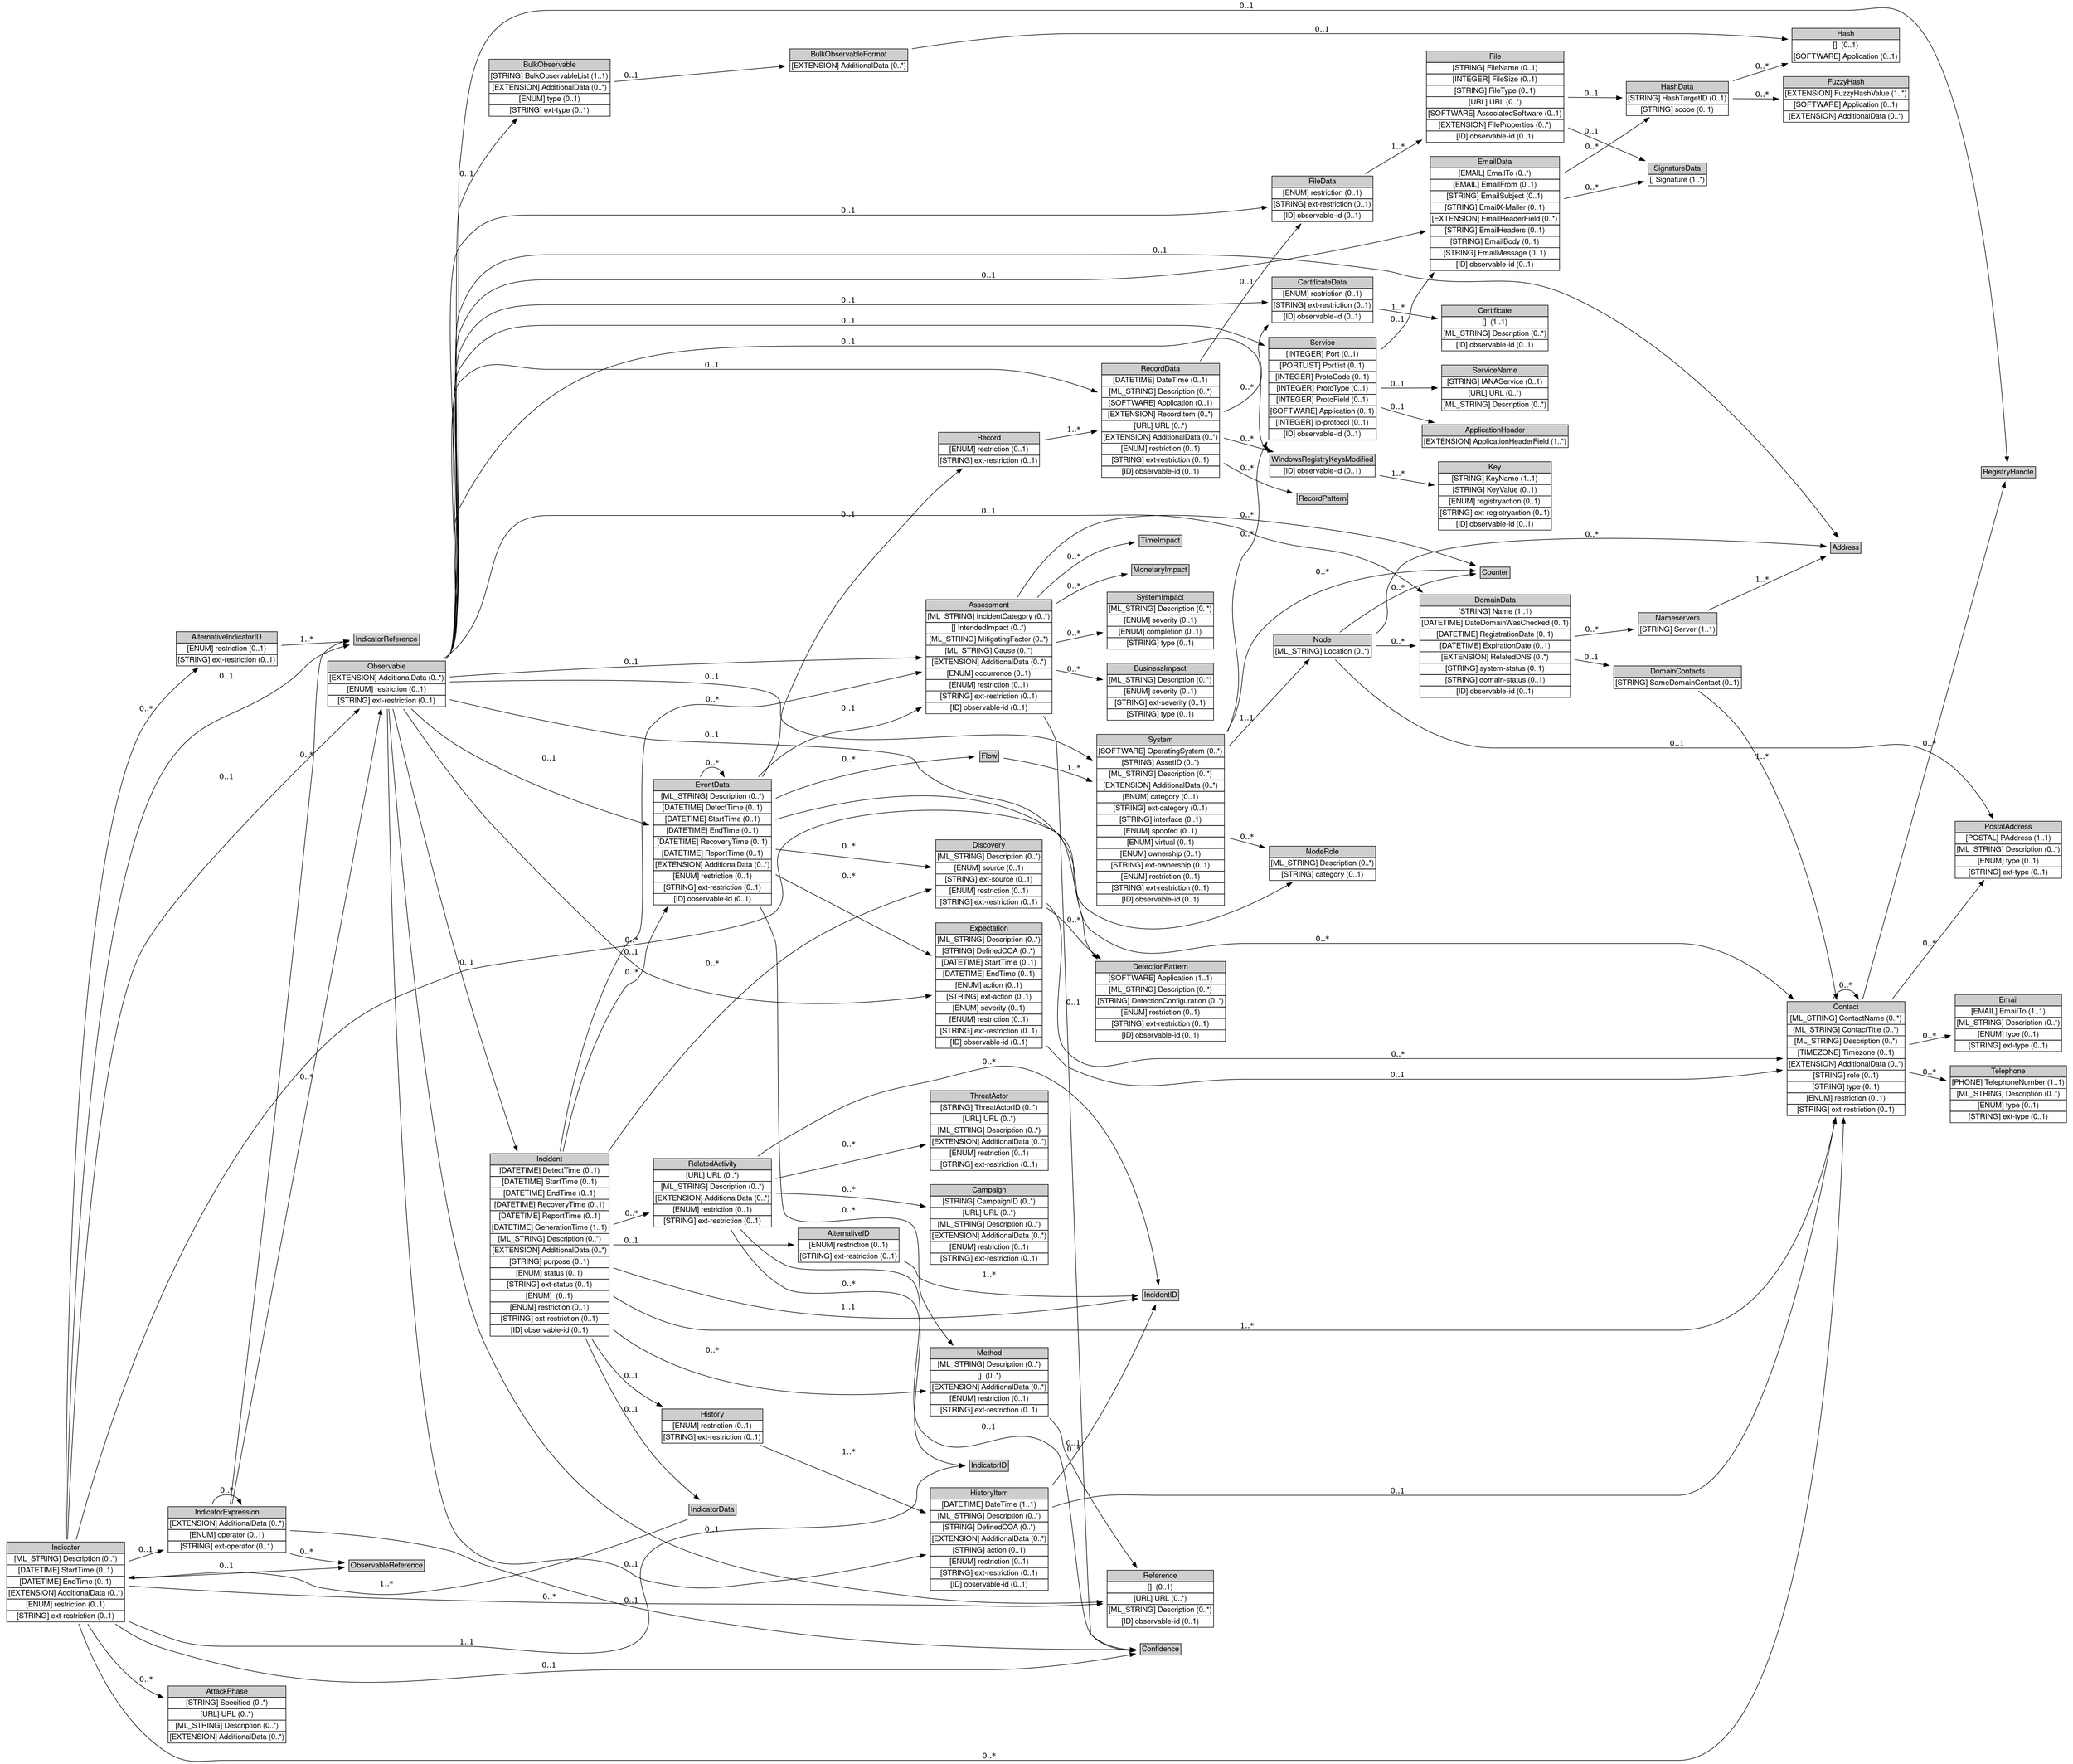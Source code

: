 digraph Indicator {
	graph [bb="0,0,3966,3211",
		rankdir=LR
	];
	node [label="\N"];
	Indicator	 [height=2.1528,
		label=<<table BORDER="0" CELLBORDER="1" CELLSPACING="0"> <tr> <td BGCOLOR="#CECECE" HREF="/html/IODEFv2/Indicator.html" TITLE="The Indicator class describes an indicator. An indicator consists of observable features and phenomenon that aid in the forensic or proactive detection of malicious activity and associated metadata. An indicator can be described outright by referencing or composing previously defined indicators or by referencing observables described in the incident report found in this document. "><FONT FACE="Nimbus Sans L">Indicator</FONT></td> </tr>" %<tr><td  HREF="/html/IODEFv2/Indicator.html" TITLE="A free-form text description of the indicator."><FONT FACE="Nimbus Sans L">[ML_STRING] Description (0..*)</FONT></td></tr>%<tr><td  HREF="/html/IODEFv2/Indicator.html" TITLE="A timestamp of the start of the time period during which this indicator is valid."><FONT FACE="Nimbus Sans L">[DATETIME] StartTime (0..1)</FONT></td></tr>%<tr><td  HREF="/html/IODEFv2/Indicator.html" TITLE="A timestamp of the end of the time period during which this indicator is valid."><FONT FACE="Nimbus Sans L">[DATETIME] EndTime (0..1)</FONT></td></tr>%<tr><td  HREF="/html/IODEFv2/Indicator.html" TITLE="Mechanism by which to extend the data model."><FONT FACE="Nimbus Sans L">[EXTENSION] AdditionalData (0..*)</FONT></td></tr>%<tr><td  HREF="/html/IODEFv2/Indicator.html" TITLE="See Section 3.3.1."><FONT FACE="Nimbus Sans L">[ENUM] restriction (0..1)</FONT></td></tr>%<tr><td  HREF="/html/IODEFv2/Indicator.html" TITLE="A means by which to extend the restriction attribute.  See Section 5.1.1."><FONT FACE="Nimbus Sans L">[STRING] ext-restriction (0..1)</FONT></td></tr>%</table>>,
		pos="116.5,2922",
		shape=plaintext,
		width=3.2361];
	IndicatorID	 [height=0.5,
		label=<<table BORDER="0" CELLBORDER="1" CELLSPACING="0"> <tr> <td BGCOLOR="#CECECE" HREF="/html/IODEFv2/IndicatorID.html" TITLE="The IndicatorID class identifies an indicator with a globally unique identifier. The combination of the name and version attributes and the element content form this identifier. Indicators generated by given CSIRT MUST NOT reuse the same value unless they are referencing the same indicator. "><FONT FACE="Nimbus Sans L">IndicatorID</FONT></td> </tr>" %</table>>,
		pos="2008,2789",
		shape=plaintext,
		width=1.2222];
	Indicator -> IndicatorID	 [label="1..1",
		lp="846.5,2884.5",
		pos="e,1963.9,2792.8 233.04,2915.1 372.07,2906.7 611.55,2892.1 817,2878 954.83,2868.6 989.2,2864.9 1127,2855 1344.3,2839.4 1398.8,2837.4 \
1616,2821 1736.6,2811.9 1878,2800.1 1953.7,2793.6"];
	AlternativeIndicatorID	 [height=0.98611,
		label=<<table BORDER="0" CELLBORDER="1" CELLSPACING="0"> <tr> <td BGCOLOR="#CECECE" HREF="/html/IODEFv2/AlternativeIndicatorID.html" TITLE="The AlternativeIndicatorID class lists alternative identifiers for an indicator. "><FONT FACE="Nimbus Sans L">AlternativeIndicatorID</FONT></td> </tr>" %<tr><td  HREF="/html/IODEFv2/AlternativeIndicatorID.html" TITLE="See Section 3.3.1."><FONT FACE="Nimbus Sans L">[ENUM] restriction (0..1)</FONT></td></tr>%<tr><td  HREF="/html/IODEFv2/AlternativeIndicatorID.html" TITLE="A means by which to extend the restriction attribute.  See Section 5.1.1."><FONT FACE="Nimbus Sans L">[STRING] ext-restriction (0..1)</FONT></td></tr>%</table>>,
		pos="408.5,3132",
		shape=plaintext,
		width=2.7778];
	Indicator -> AlternativeIndicatorID	 [label="0..*",
		lp="262.5,3096.5",
		pos="e,308.11,3105.7 170.66,2999.8 192.93,3027.3 220.63,3056.4 251,3077 265.56,3086.9 282.08,3095.2 298.81,3102.1"];
	IndicatorReference	 [height=0.5,
		label=<<table BORDER="0" CELLBORDER="1" CELLSPACING="0"> <tr> <td BGCOLOR="#CECECE" HREF="/html/IODEFv2/IndicatorReference.html" TITLE="The IndicatorReference describes a reference to an indicator. This reference may be to an indicator described in this IODEF document or in a previously exchanged IODEF document. "><FONT FACE="Nimbus Sans L">IndicatorReference</FONT></td> </tr>" %</table>>,
		pos="700.5,3081",
		shape=plaintext,
		width=1.9028];
	Indicator -> IndicatorReference	 [label="0..1",
		lp="408.5,3079.5",
		pos="e,631.86,3078.1 197.43,2999.5 214.08,3011.9 232.28,3023.2 251,3031 316.07,3058.2 511.16,3071.8 621.75,3077.6"];
	Confidence	 [height=0.5,
		label=<<table BORDER="0" CELLBORDER="1" CELLSPACING="0"> <tr> <td BGCOLOR="#CECECE" HREF="/html/IODEFv2/Confidence.html" TITLE="The Confidence class represents an estimate of the validity and accuracy of data expressed in the document. This estimate can be expressed as a category or a numeric calculation. "><FONT FACE="Nimbus Sans L">Confidence</FONT></td> </tr>" %</table>>,
		pos="2317,2728",
		shape=plaintext,
		width=1.2639];
	Indicator -> Confidence	 [label="0..1",
		lp="992.5,2954.5",
		pos="e,2299,2746.1 233.25,2933.1 286.63,2937.2 350.71,2941 408.5,2941 408.5,2941 408.5,2941 846.5,2941 1132.2,2941 1865.1,2991.6 2131,\
2887 2167.9,2872.5 2250.1,2794.4 2291.7,2753.3"];
	Contact	 [height=3.0278,
		label=<<table BORDER="0" CELLBORDER="1" CELLSPACING="0"> <tr> <td BGCOLOR="#CECECE" HREF="/html/IODEFv2/Contact.html" TITLE="The Contact class describes contact information for organizations and personnel involved in the incident. This class allows for the naming of the involved party, specifying contact information for them, and identifying their role in the incident. "><FONT FACE="Nimbus Sans L">Contact</FONT></td> </tr>" %<tr><td  HREF="/html/IODEFv2/Contact.html" TITLE="The name of the contact.  The contact may either be an organization or a person.  The type attribute disambiguates the semantics."><FONT FACE="Nimbus Sans L">[ML_STRING] ContactName (0..*)</FONT></td></tr>%<tr><td  HREF="/html/IODEFv2/Contact.html" TITLE="The title for the individual named in the ContactName."><FONT FACE="Nimbus Sans L">[ML_STRING] ContactTitle (0..*)</FONT></td></tr>%<tr><td  HREF="/html/IODEFv2/Contact.html" TITLE="A free-form text description of the contact."><FONT FACE="Nimbus Sans L">[ML_STRING] Description (0..*)</FONT></td></tr>%<tr><td  HREF="/html/IODEFv2/Contact.html" TITLE="The timezone in which the contact resides."><FONT FACE="Nimbus Sans L">[TIMEZONE] Timezone (0..1)</FONT></td></tr>%<tr><td  HREF="/html/IODEFv2/Contact.html" TITLE="A mechanism by which to extend the data model."><FONT FACE="Nimbus Sans L">[EXTENSION] AdditionalData (0..*)</FONT></td></tr>%<tr><td  HREF="/html/IODEFv2/Contact.html" TITLE="A means by which to extend the role attribute. See Section 5.1.1."><FONT FACE="Nimbus Sans L">[STRING] role (0..1)</FONT></td></tr>%<tr><td  HREF="/html/IODEFv2/Contact.html" TITLE="A means by which to extend the type attribute. See Section 5.1.1."><FONT FACE="Nimbus Sans L">[STRING] type (0..1)</FONT></td></tr>%<tr><td  HREF="/html/IODEFv2/Contact.html" TITLE="See Section 3.3.1."><FONT FACE="Nimbus Sans L">[ENUM] restriction (0..1)</FONT></td></tr>%<tr><td  HREF="/html/IODEFv2/Contact.html" TITLE="A means by which to extend the restriction attribute.  See Section 5.1.1."><FONT FACE="Nimbus Sans L">[STRING] ext-restriction (0..1)</FONT></td></tr>%</table>>,
		pos="3556.5,2057",
		shape=plaintext,
		width=3.2361];
	Indicator -> Contact	 [label="0..*",
		lp="2008,3203.5",
		pos="e,3550.4,2166.2 149.62,2999.7 178.56,3057.7 226.26,3134 292,3176 336.28,3204.3 355.96,3196 408.5,3196 408.5,3196 408.5,3196 3250,\
3196 3459.5,3196 3529.9,2468.6 3549.7,2176.4"];
	Observable	 [height=1.2778,
		label=<<table BORDER="0" CELLBORDER="1" CELLSPACING="0"> <tr> <td BGCOLOR="#CECECE" HREF="/html/IODEFv2/Observable.html" TITLE="The Observable class describes a feature and phenomenon that can be observed or measured for the purposes of detecting malicious behavior. "><FONT FACE="Nimbus Sans L">Observable</FONT></td> </tr>" %<tr><td  HREF="/html/IODEFv2/Observable.html" TITLE="Mechanism by which to extend the data model."><FONT FACE="Nimbus Sans L">[EXTENSION] AdditionalData (0..*)</FONT></td></tr>%<tr><td  HREF="/html/IODEFv2/Observable.html" TITLE="See Section 3.3.1."><FONT FACE="Nimbus Sans L">[ENUM] restriction (0..1)</FONT></td></tr>%<tr><td  HREF="/html/IODEFv2/Observable.html" TITLE="A means by which to extend the restriction attribute.  See Section 5.1.1."><FONT FACE="Nimbus Sans L">[STRING] ext-restriction (0..1)</FONT></td></tr>%</table>>,
		pos="700.5,1011",
		shape=plaintext,
		width=3.2361];
	Indicator -> Observable	 [label="0..1",
		lp="408.5,2347.5",
		pos="e,686.38,1057.2 140.21,2844.4 236.89,2528.1 600.17,1339.3 683.43,1066.9"];
	NodeRole	 [height=0.98611,
		label=<<table BORDER="0" CELLBORDER="1" CELLSPACING="0"> <tr> <td BGCOLOR="#CECECE" HREF="/html/IODEFv2/NodeRole.html" TITLE="The NodeRole class describes the function performed by or role of a particular system, asset, or network. "><FONT FACE="Nimbus Sans L">NodeRole</FONT></td> </tr>" %<tr><td  HREF="/html/IODEFv2/NodeRole.html" TITLE="A free-form text description of the role of the system."><FONT FACE="Nimbus Sans L">[ML_STRING] Description (0..*)</FONT></td></tr>%<tr><td  HREF="/html/IODEFv2/NodeRole.html" TITLE="A means by which to extend the category attribute.  See Section 5.1.1."><FONT FACE="Nimbus Sans L">[STRING] category (0..1)</FONT></td></tr>%</table>>,
		pos="2609,1993",
		shape=plaintext,
		width=2.9444];
	Indicator -> NodeRole	 [label="0..*",
		lp="1246,3095.5",
		pos="e,2601.7,2028.6 233.35,2965.1 239.3,2967.1 245.21,2969.1 251,2971 392.09,3017.3 435.68,2990.9 584,2998 996.87,3017.8 2146.1,3271.5 \
2444,2985 2471.2,2958.8 2456.7,2853.4 2462,2816 2504.4,2518 2574.6,2162.6 2599.7,2038.5"];
	Reference	 [height=1.5694,
		label=<<table BORDER="0" CELLBORDER="1" CELLSPACING="0"> <tr> <td BGCOLOR="#CECECE" HREF="/html/IODEFv2/Reference.html" TITLE="The Reference class is an external reference to relevant information such as a vulnerability, IDS alert, malware sample, advisory, or attack technique. "><FONT FACE="Nimbus Sans L">Reference</FONT></td> </tr>" %<tr><td  HREF="/html/IODEFv2/Reference.html" TITLE="Reference identifier per [RFC7495]."><FONT FACE="Nimbus Sans L">[]  (0..1)</FONT></td></tr>%<tr><td  HREF="/html/IODEFv2/Reference.html" TITLE="A URL to a reference."><FONT FACE="Nimbus Sans L">[URL] URL (0..*)</FONT></td></tr>%<tr><td  HREF="/html/IODEFv2/Reference.html" TITLE="A free-form text description of this reference."><FONT FACE="Nimbus Sans L">[ML_STRING] Description (0..*)</FONT></td></tr>%<tr><td  HREF="/html/IODEFv2/Reference.html" TITLE="See Section 3.3.2."><FONT FACE="Nimbus Sans L">[ID] observable-id (0..1)</FONT></td></tr>%</table>>,
		pos="2317,2920",
		shape=plaintext,
		width=2.9444];
	Indicator -> Reference	 [label="0..*",
		lp="992.5,2999.5",
		pos="e,2210.8,2957.4 233.23,2952.2 239.22,2953.2 245.17,2954.2 251,2955 470.13,2985.6 1024.7,2992 1246,2992 1246,2992 1246,2992 2008,\
2992 2073,2992 2143.6,2976.7 2201,2960.2"];
	ObservableReference	 [height=0.5,
		label=<<table BORDER="0" CELLBORDER="1" CELLSPACING="0"> <tr> <td BGCOLOR="#CECECE" HREF="/html/IODEFv2/ObservableReference.html" TITLE="The ObservableReference describes a reference to an observable feature or phenomenon described elsewhere in the document. "><FONT FACE="Nimbus Sans L">ObservableReference</FONT></td> </tr>" %</table>>,
		pos="700.5,2851",
		shape=plaintext,
		width=2.1528];
	Indicator -> ObservableReference	 [label="0..1",
		lp="408.5,2881.5",
		pos="e,622.8,2850.5 233.28,2886.4 252.74,2881.5 272.83,2877.1 292,2874 401.53,2856.1 529.52,2851.5 612.64,2850.6"];
	IndicatorExpression	 [height=1.2778,
		label=<<table BORDER="0" CELLBORDER="1" CELLSPACING="0"> <tr> <td BGCOLOR="#CECECE" HREF="/html/IODEFv2/IndicatorExpression.html" TITLE="The IndicatorExpression describes an expression composed of observed phenomenon, features, or indicators. Elements of the expression can be described directly, reference relevant data from other parts of a given IODEF document, or reference previously defined indicators. "><FONT FACE="Nimbus Sans L">IndicatorExpression</FONT></td> </tr>" %<tr><td  HREF="/html/IODEFv2/IndicatorExpression.html" TITLE="Mechanism by which to extend the data model."><FONT FACE="Nimbus Sans L">[EXTENSION] AdditionalData (0..*)</FONT></td></tr>%<tr><td  HREF="/html/IODEFv2/IndicatorExpression.html" TITLE="The operator to be applied between the child elements.  See Section 3.29.5 for parsing guidance.  The default value is &quot;and&quot;.  These values are maintained in the &quot;IndicatorExpression-operator&quot; IANA registry per Section 10.2."><FONT FACE="Nimbus Sans L">[ENUM] operator (0..1)</FONT></td></tr>%<tr><td  HREF="/html/IODEFv2/IndicatorExpression.html" TITLE="A means by which to extend the operator attribute.  See Section 5.1.1."><FONT FACE="Nimbus Sans L">[STRING] ext-operator (0..1)</FONT></td></tr>%</table>>,
		pos="408.5,2745",
		shape=plaintext,
		width=3.2361];
	Indicator -> IndicatorExpression	 [label="0..1",
		lp="262.5,2838.5",
		pos="e,320.6,2791.1 229.74,2844.3 236.89,2839.7 244.02,2835.3 251,2831 270.35,2819.2 291.42,2807.2 311.67,2796"];
	AttackPhase	 [height=1.5694,
		label=<<table BORDER="0" CELLBORDER="1" CELLSPACING="0"> <tr> <td BGCOLOR="#CECECE" HREF="/html/IODEFv2/AttackPhase.html" TITLE="The AttackPhase class describes a particular phase of an attack life cycle. "><FONT FACE="Nimbus Sans L">AttackPhase</FONT></td> </tr>" %<tr><td  HREF="/html/IODEFv2/AttackPhase.html" TITLE="An identifier for the phase of the attack."><FONT FACE="Nimbus Sans L">[STRING] Specified (0..*)</FONT></td></tr>%<tr><td  HREF="/html/IODEFv2/AttackPhase.html" TITLE="A URL to a resource describing this phase of the attack."><FONT FACE="Nimbus Sans L">[URL] URL (0..*)</FONT></td></tr>%<tr><td  HREF="/html/IODEFv2/AttackPhase.html" TITLE="A free-form text description of this phase of the attack."><FONT FACE="Nimbus Sans L">[ML_STRING] Description (0..*)</FONT></td></tr>%<tr><td  HREF="/html/IODEFv2/AttackPhase.html" TITLE="A mechanism by which to extend the data model."><FONT FACE="Nimbus Sans L">[EXTENSION] AdditionalData (0..*)</FONT></td></tr>%</table>>,
		pos="408.5,2586",
		shape=plaintext,
		width=3.2361];
	Indicator -> AttackPhase	 [label="0..*",
		lp="262.5,2649.5",
		pos="e,291.64,2615.6 136.03,2844.3 155.49,2781.8 191.25,2695.7 251,2642 260.37,2633.6 271.08,2626.4 282.42,2620.3"];
	AlternativeIndicatorID -> IndicatorReference	 [label="1..*",
		lp="554.5,3116.5",
		pos="e,631.81,3093 508.58,3114.5 545.55,3108.1 586.88,3100.8 621.7,3094.8"];
	Contact -> Contact	 [label="0..*",
		lp="3556.5,2191.5",
		pos="e,3579.7,2166.3 3533.3,2166.3 3537.9,2177.1 3545.7,2184 3556.5,2184 3563.9,2184 3569.9,2180.7 3574.5,2175.2"];
	RegistryHandle	 [height=0.5,
		label=<<table BORDER="0" CELLBORDER="1" CELLSPACING="0"> <tr> <td BGCOLOR="#CECECE" HREF="/html/IODEFv2/RegistryHandle.html" TITLE="The RegistryHandle class represents a handle into an Internet registry or community-specific database. "><FONT FACE="Nimbus Sans L">RegistryHandle</FONT></td> </tr>" %</table>>,
		pos="3852,1329",
		shape=plaintext,
		width=1.5972];
	Contact -> RegistryHandle	 [label="0..*",
		lp="3708.5,1700.5",
		pos="e,3844.6,1347.2 3600.9,1947.6 3670.6,1775.9 3801.8,1452.6 3840.8,1356.6"];
	PostalAddress	 [height=1.5694,
		label=<<table BORDER="0" CELLBORDER="1" CELLSPACING="0"> <tr> <td BGCOLOR="#CECECE" HREF="/html/IODEFv2/PostalAddress.html" TITLE="The PostalAddress class specifies a postal address and associated annotation. "><FONT FACE="Nimbus Sans L">PostalAddress</FONT></td> </tr>" %<tr><td  HREF="/html/IODEFv2/PostalAddress.html" TITLE="A postal address."><FONT FACE="Nimbus Sans L">[POSTAL] PAddress (1..1)</FONT></td></tr>%<tr><td  HREF="/html/IODEFv2/PostalAddress.html" TITLE="A free-form text description of the address."><FONT FACE="Nimbus Sans L">[ML_STRING] Description (0..*)</FONT></td></tr>%<tr><td  HREF="/html/IODEFv2/PostalAddress.html" TITLE="Categorizes the type of address described in the PAddress class.  These values are maintained in the &quot;PostalAddress-type&quot; IANA registry per Section 10.2."><FONT FACE="Nimbus Sans L">[ENUM] type (0..1)</FONT></td></tr>%<tr><td  HREF="/html/IODEFv2/PostalAddress.html" TITLE="A means by which to extend the type attribute. See Section 5.1.1."><FONT FACE="Nimbus Sans L">[STRING] ext-type (0..1)</FONT></td></tr>%</table>>,
		pos="3852,1760",
		shape=plaintext,
		width=2.9444];
	Contact -> PostalAddress	 [label="0..*",
		lp="3708.5,1916.5",
		pos="e,3795.7,1816.6 3665.3,1947.7 3706.6,1906.1 3752.3,1860.2 3788.2,1824.2"];
	Email	 [height=1.5694,
		label=<<table BORDER="0" CELLBORDER="1" CELLSPACING="0"> <tr> <td BGCOLOR="#CECECE" HREF="/html/IODEFv2/Email.html" TITLE="The Email class specifies an email address and associated annotation. "><FONT FACE="Nimbus Sans L">Email</FONT></td> </tr>" %<tr><td  HREF="/html/IODEFv2/Email.html" TITLE="An email address."><FONT FACE="Nimbus Sans L">[EMAIL] EmailTo (1..1)</FONT></td></tr>%<tr><td  HREF="/html/IODEFv2/Email.html" TITLE="A free-form text description of the email address."><FONT FACE="Nimbus Sans L">[ML_STRING] Description (0..*)</FONT></td></tr>%<tr><td  HREF="/html/IODEFv2/Email.html" TITLE="Categorizes the type of email address described in the EmailTo class.  These values are maintained in the &quot;Email- type&quot; IANA registry per Section 10.2."><FONT FACE="Nimbus Sans L">[ENUM] type (0..1)</FONT></td></tr>%<tr><td  HREF="/html/IODEFv2/Email.html" TITLE="A means by which to extend the type attribute. See Section 5.1.1."><FONT FACE="Nimbus Sans L">[STRING] ext-type (0..1)</FONT></td></tr>%</table>>,
		pos="3852,2122",
		shape=plaintext,
		width=2.9444];
	Contact -> Email	 [label="0..*",
		lp="3708.5,2099.5",
		pos="e,3745.7,2098.6 3673.3,2082.7 3693.8,2087.2 3715.2,2091.9 3735.7,2096.4"];
	Telephone	 [height=1.5694,
		label=<<table BORDER="0" CELLBORDER="1" CELLSPACING="0"> <tr> <td BGCOLOR="#CECECE" HREF="/html/IODEFv2/Telephone.html" TITLE="The Telephone class describes a telephone number and associated annotation. "><FONT FACE="Nimbus Sans L">Telephone</FONT></td> </tr>" %<tr><td  HREF="/html/IODEFv2/Telephone.html" TITLE="A telephone number."><FONT FACE="Nimbus Sans L">[PHONE] TelephoneNumber (1..1)</FONT></td></tr>%<tr><td  HREF="/html/IODEFv2/Telephone.html" TITLE="A free-form text description of the phone number."><FONT FACE="Nimbus Sans L">[ML_STRING] Description (0..*)</FONT></td></tr>%<tr><td  HREF="/html/IODEFv2/Telephone.html" TITLE="Categorizes the type of telephone number described in the TelephoneNumber class.  These values are maintained in the &quot;Telephone-type&quot; IANA registry per Section 10.2."><FONT FACE="Nimbus Sans L">[ENUM] type (0..1)</FONT></td></tr>%<tr><td  HREF="/html/IODEFv2/Telephone.html" TITLE="A means by which to extend the type attribute. See Section 5.1.1."><FONT FACE="Nimbus Sans L">[STRING] ext-type (0..1)</FONT></td></tr>%</table>>,
		pos="3852,1991",
		shape=plaintext,
		width=3.1667];
	Contact -> Telephone	 [label="0..*",
		lp="3708.5,2031.5",
		pos="e,3738,2016.5 3673.3,2030.9 3691.3,2026.9 3709.9,2022.7 3728,2018.7"];
	Observable -> RegistryHandle	 [label="0..1",
		lp="2473.5,953.5",
		pos="e,3847.4,1310.8 800.98,964.94 856.29,943.65 926.85,923 992.5,923 992.5,923 992.5,923 2160.5,923 2286.8,923 2318.1,931.28 2444,941 \
2517.4,946.67 2535.4,956 2609,956 2609,956 2609,956 3556.5,956 3732.5,956 3820.3,1214.4 3844.7,1301.1"];
	System	 [height=4.4861,
		label=<<table BORDER="0" CELLBORDER="1" CELLSPACING="0"> <tr> <td BGCOLOR="#CECECE" HREF="/html/IODEFv2/System.html" TITLE="The System class describes a system or network involved in an event. "><FONT FACE="Nimbus Sans L">System</FONT></td> </tr>" %<tr><td  HREF="/html/IODEFv2/System.html" TITLE="The operating system running on the system."><FONT FACE="Nimbus Sans L">[SOFTWARE] OperatingSystem (0..*)</FONT></td></tr>%<tr><td  HREF="/html/IODEFv2/System.html" TITLE="An asset identifier for the System."><FONT FACE="Nimbus Sans L">[STRING] AssetID (0..*)</FONT></td></tr>%<tr><td  HREF="/html/IODEFv2/System.html" TITLE="A free-form text description of the System."><FONT FACE="Nimbus Sans L">[ML_STRING] Description (0..*)</FONT></td></tr>%<tr><td  HREF="/html/IODEFv2/System.html" TITLE="A mechanism by which to extend the data model."><FONT FACE="Nimbus Sans L">[EXTENSION] AdditionalData (0..*)</FONT></td></tr>%<tr><td  HREF="/html/IODEFv2/System.html" TITLE="Classifies the role the host or network played in the incident.  These values are maintained in the &quot;System- category&quot; IANA registry per Section 10.2."><FONT FACE="Nimbus Sans L">[ENUM] category (0..1)</FONT></td></tr>%<tr><td  HREF="/html/IODEFv2/System.html" TITLE="A means by which to extend the category attribute.  See Section 5.1.1."><FONT FACE="Nimbus Sans L">[STRING] ext-category (0..1)</FONT></td></tr>%<tr><td  HREF="/html/IODEFv2/System.html" TITLE="Specifies the interface on which the event(s) on this System originated.  If the Node class specifies a network rather than a host, this attribute has no meaning."><FONT FACE="Nimbus Sans L">[STRING] interface (0..1)</FONT></td></tr>%<tr><td  HREF="/html/IODEFv2/System.html" TITLE="An indication of confidence in whether this System was the true target or attacking host.  The permitted values for this attribute are shown below.  The default value is &quot;unknown&quot;."><FONT FACE="Nimbus Sans L">[ENUM] spoofed (0..1)</FONT></td></tr>%<tr><td  HREF="/html/IODEFv2/System.html" TITLE="Indicates whether this System is a virtual or physical device.  The default value is &quot;unknown&quot;."><FONT FACE="Nimbus Sans L">[ENUM] virtual (0..1)</FONT></td></tr>%<tr><td  HREF="/html/IODEFv2/System.html" TITLE="Describes the ownership of this System relative to the victim in the incident.  These values are maintained in the &quot;System-ownership&quot; IANA registry per Section 10.2."><FONT FACE="Nimbus Sans L">[ENUM] ownership (0..1)</FONT></td></tr>%<tr><td  HREF="/html/IODEFv2/System.html" TITLE="A means by which to extend the ownership attribute.  See Section 5.1.1."><FONT FACE="Nimbus Sans L">[STRING] ext-ownership (0..1)</FONT></td></tr>%<tr><td  HREF="/html/IODEFv2/System.html" TITLE="See Section 3.3.1."><FONT FACE="Nimbus Sans L">[ENUM] restriction (0..1)</FONT></td></tr>%<tr><td  HREF="/html/IODEFv2/System.html" TITLE="A means by which to extend the restriction attribute.  See Section 5.1.1."><FONT FACE="Nimbus Sans L">[STRING] ext-restriction (0..1)</FONT></td></tr>%<tr><td  HREF="/html/IODEFv2/System.html" TITLE="See Section 3.3.2."><FONT FACE="Nimbus Sans L">[ID] observable-id (0..1)</FONT></td></tr>%</table>>,
		pos="2317,1151",
		shape=plaintext,
		width=3.4583];
	Observable -> System	 [label="0..1",
		lp="1499.5,1026.5",
		pos="e,2192.4,1071 817.35,1015.7 870.74,1017.4 934.81,1019 992.5,1019 992.5,1019 992.5,1019 2008,1019 2068.5,1019 2130.7,1040.7 2183.3,\
1066.5"];
	DomainData	 [height=2.7361,
		label=<<table BORDER="0" CELLBORDER="1" CELLSPACING="0"> <tr> <td BGCOLOR="#CECECE" HREF="/html/IODEFv2/DomainData.html" TITLE="The DomainData class describes a domain name and metadata associated with this domain. "><FONT FACE="Nimbus Sans L">DomainData</FONT></td> </tr>" %<tr><td  HREF="/html/IODEFv2/DomainData.html" TITLE="The domain name of a system."><FONT FACE="Nimbus Sans L">[STRING] Name (1..1)</FONT></td></tr>%<tr><td  HREF="/html/IODEFv2/DomainData.html" TITLE="A timestamp of when the domain listed in the Name class was resolved."><FONT FACE="Nimbus Sans L">[DATETIME] DateDomainWasChecked (0..1)</FONT></td></tr>%<tr><td  HREF="/html/IODEFv2/DomainData.html" TITLE="A timestamp of when domain listed in the Name class was registered."><FONT FACE="Nimbus Sans L">[DATETIME] RegistrationDate (0..1)</FONT></td></tr>%<tr><td  HREF="/html/IODEFv2/DomainData.html" TITLE="A timestamp of when the domain listed in the Name class is set to expire."><FONT FACE="Nimbus Sans L">[DATETIME] ExpirationDate (0..1)</FONT></td></tr>%<tr><td  HREF="/html/IODEFv2/DomainData.html" TITLE="Additional DNS records associated with this domain."><FONT FACE="Nimbus Sans L">[EXTENSION] RelatedDNS (0..*)</FONT></td></tr>%<tr><td  HREF="/html/IODEFv2/DomainData.html" TITLE="A means by which to extend the system-status attribute.  See Section 5.1.1."><FONT FACE="Nimbus Sans L">[STRING] system-status (0..1)</FONT></td></tr>%<tr><td  HREF="/html/IODEFv2/DomainData.html" TITLE="A means by which to extend the domain-status attribute.  See Section 5.1.1."><FONT FACE="Nimbus Sans L">[STRING] domain-status (0..1)</FONT></td></tr>%<tr><td  HREF="/html/IODEFv2/DomainData.html" TITLE="See Section 3.3.2."><FONT FACE="Nimbus Sans L">[ID] observable-id (0..1)</FONT></td></tr>%</table>>,
		pos="2920,1214",
		shape=plaintext,
		width=4.0556];
	Observable -> DomainData	 [label="0..1",
		lp="2008,972.5",
		pos="e,2774,1121.2 817.17,986.45 870.39,977.26 934.37,969 992.5,969 992.5,969 992.5,969 1750.5,969 2058.8,969 2144.3,907.81 2444,980 \
2557.4,1007.3 2675.1,1064.9 2765.1,1116.1"];
	Address	 [height=0.5,
		label=<<table BORDER="0" CELLBORDER="1" CELLSPACING="0"> <tr> <td BGCOLOR="#CECECE" HREF="/html/IODEFv2/Address.html" TITLE="The Address class represents a hardware (Layer 2), network (Layer 3), or application (Layer 7) address. "><FONT FACE="Nimbus Sans L">Address</FONT></td> </tr>" %</table>>,
		pos="3556.5,1214",
		shape=plaintext,
		width=1];
	Observable -> Address	 [label="0..1",
		lp="2317,240.5",
		pos="e,3552.8,1196 707.45,964.95 733.95,797.82 835.16,233 992.5,233 992.5,233 992.5,233 2473.5,233 2581.2,233 2620.1,264.8 2715,214 2752.4,\
193.99 2735.9,157.53 2774,139 2890.7,82.304 2938,117.65 3066,139 3209.2,162.88 3280.6,134.7 3375,245 3442.8,324.21 3398.3,373.24 \
3416,476 3424.3,523.96 3425.4,536.11 3434,584 3476.1,817.15 3532.8,1097.6 3550.8,1186"];
	Service	 [height=2.7361,
		label=<<table BORDER="0" CELLBORDER="1" CELLSPACING="0"> <tr> <td BGCOLOR="#CECECE" HREF="/html/IODEFv2/Service.html" TITLE="The Service class describes a network service. The service is described by a protocol, port, protocol header field, and application providing or using the service. "><FONT FACE="Nimbus Sans L">Service</FONT></td> </tr>" %<tr><td  HREF="/html/IODEFv2/Service.html" TITLE="A port number."><FONT FACE="Nimbus Sans L">[INTEGER] Port (0..1)</FONT></td></tr>%<tr><td  HREF="/html/IODEFv2/Service.html" TITLE="A list of port numbers."><FONT FACE="Nimbus Sans L">[PORTLIST] Portlist (0..1)</FONT></td></tr>%<tr><td  HREF="/html/IODEFv2/Service.html" TITLE="A transport-layer (Layer 4) protocol- specific code field (e.g., ICMP code field)."><FONT FACE="Nimbus Sans L">[INTEGER] ProtoCode (0..1)</FONT></td></tr>%<tr><td  HREF="/html/IODEFv2/Service.html" TITLE="A transport-layer (Layer 4) protocol- specific type field (e.g., ICMP type field)."><FONT FACE="Nimbus Sans L">[INTEGER] ProtoType (0..1)</FONT></td></tr>%<tr><td  HREF="/html/IODEFv2/Service.html" TITLE="A transport-layer (Layer 4) protocol- specific flag field (e.g., TCP flag field)."><FONT FACE="Nimbus Sans L">[INTEGER] ProtoField (0..1)</FONT></td></tr>%<tr><td  HREF="/html/IODEFv2/Service.html" TITLE="The application acting as either the client or the server for the service."><FONT FACE="Nimbus Sans L">[SOFTWARE] Application (0..1)</FONT></td></tr>%<tr><td  HREF="/html/IODEFv2/Service.html" TITLE="The IANA-assigned IP protocol number per [IANA.Protocols].  The attribute MUST be set if a Port, Portlist, ProtoCode, ProtoType, or ProtoField class is present."><FONT FACE="Nimbus Sans L">[INTEGER] ip-protocol (0..1)</FONT></td></tr>%<tr><td  HREF="/html/IODEFv2/Service.html" TITLE="See Section 3.3.2."><FONT FACE="Nimbus Sans L">[ID] observable-id (0..1)</FONT></td></tr>%</table>>,
		pos="2609,829",
		shape=plaintext,
		width=2.9444];
	Observable -> Service	 [label="0..1",
		lp="1750.5,892.5",
		pos="e,2502.8,859.38 748.78,964.99 772.87,944.61 803.55,922.3 835,909 900.22,881.42 921.69,885 992.5,885 992.5,885 992.5,885 2317,885 \
2375.7,885 2439.8,873.96 2493,861.68"];
	EmailData	 [height=3.0278,
		label=<<table BORDER="0" CELLBORDER="1" CELLSPACING="0"> <tr> <td BGCOLOR="#CECECE" HREF="/html/IODEFv2/EmailData.html" TITLE="The EmailData class describes headers from an email message and cryptographic hashes and signatures applied to it. "><FONT FACE="Nimbus Sans L">EmailData</FONT></td> </tr>" %<tr><td  HREF="/html/IODEFv2/EmailData.html" TITLE="The value of the &quot;To:&quot; header field (Section 3.6.3 of [RFC5322]) in an email."><FONT FACE="Nimbus Sans L">[EMAIL] EmailTo (0..*)</FONT></td></tr>%<tr><td  HREF="/html/IODEFv2/EmailData.html" TITLE="The value of the &quot;From:&quot; header field (Section 3.6.2 of [RFC5322]) in an email."><FONT FACE="Nimbus Sans L">[EMAIL] EmailFrom (0..1)</FONT></td></tr>%<tr><td  HREF="/html/IODEFv2/EmailData.html" TITLE="The value of the &quot;Subject:&quot; header field in an email.  See Section 3.6.5 of [RFC5322]."><FONT FACE="Nimbus Sans L">[STRING] EmailSubject (0..1)</FONT></td></tr>%<tr><td  HREF="/html/IODEFv2/EmailData.html" TITLE="The value of the &quot;X-Mailer:&quot; header field in an email."><FONT FACE="Nimbus Sans L">[STRING] EmailX-Mailer (0..1)</FONT></td></tr>%<tr><td  HREF="/html/IODEFv2/EmailData.html" TITLE="The header name and value of an arbitrary header field of the email message.  The name attribute MUST be set to the header name.  The header value MUST be set in the element body.  The dtype attribute MUST be set to &quot;string&quot;."><FONT FACE="Nimbus Sans L">[EXTENSION] EmailHeaderField (0..*)</FONT></td></tr>%<tr><td  HREF="/html/IODEFv2/EmailData.html" TITLE="The headers of an email message."><FONT FACE="Nimbus Sans L">[STRING] EmailHeaders (0..1)</FONT></td></tr>%<tr><td  HREF="/html/IODEFv2/EmailData.html" TITLE="The body of an email message."><FONT FACE="Nimbus Sans L">[STRING] EmailBody (0..1)</FONT></td></tr>%<tr><td  HREF="/html/IODEFv2/EmailData.html" TITLE="The headers and body of an email message."><FONT FACE="Nimbus Sans L">[STRING] EmailMessage (0..1)</FONT></td></tr>%<tr><td  HREF="/html/IODEFv2/EmailData.html" TITLE="See Section 3.3.2."><FONT FACE="Nimbus Sans L">[ID] observable-id (0..1)</FONT></td></tr>%</table>>,
		pos="2920,257",
		shape=plaintext,
		width=3.5139];
	Observable -> EmailData	 [label="0..1",
		lp="2008,92.5",
		pos="e,2793.3,148.54 703.77,964.79 715.21,812.21 757.1,326.57 835,193 858.22,153.18 958.44,85 992.5,85 992.5,85 992.5,85 2609,85 2656.9,\
85 2671.1,84.954 2715,104 2738.8,114.34 2762.5,127.95 2784.8,142.79"];
	WindowsRegistryKeysModified	 [height=0.69444,
		label=<<table BORDER="0" CELLBORDER="1" CELLSPACING="0"> <tr> <td BGCOLOR="#CECECE" HREF="/html/IODEFv2/WindowsRegistryKeysModified.html" TITLE="The WindowsRegistryKeysModified class describes Windows operating system registry keys and the operations that were performed on them. This class was derived from [RFC5901]. "><FONT FACE="Nimbus Sans L">WindowsRegistryKeysModified</FONT></td> </tr>" %<tr><td  HREF="/html/IODEFv2/WindowsRegistryKeysModified.html" TITLE="See Section 3.3.2."><FONT FACE="Nimbus Sans L">[ID] observable-id (0..1)</FONT></td></tr>%</table>>,
		pos="2609,633",
		shape=plaintext,
		width=2.9028];
	Observable -> WindowsRegistryKeysModified	 [label="0..1",
		lp="1750.5,631.5",
		pos="e,2504.4,628.13 715.98,964.94 739.57,902.82 791.01,794.4 876,746 1152.8,588.37 2153.3,613.97 2494.3,627.72"];
	FileData	 [height=1.2778,
		label=<<table BORDER="0" CELLBORDER="1" CELLSPACING="0"> <tr> <td BGCOLOR="#CECECE" HREF="/html/IODEFv2/FileData.html" TITLE="The FileData class describes a file or set of files. "><FONT FACE="Nimbus Sans L">FileData</FONT></td> </tr>" %<tr><td  HREF="/html/IODEFv2/FileData.html" TITLE="See Section 3.3.1."><FONT FACE="Nimbus Sans L">[ENUM] restriction (0..1)</FONT></td></tr>%<tr><td  HREF="/html/IODEFv2/FileData.html" TITLE="A means by which to extend the restriction attribute.  See Section 5.1.1."><FONT FACE="Nimbus Sans L">[STRING] ext-restriction (0..1)</FONT></td></tr>%<tr><td  HREF="/html/IODEFv2/FileData.html" TITLE="See Section 3.3.2."><FONT FACE="Nimbus Sans L">[ID] observable-id (0..1)</FONT></td></tr>%</table>>,
		pos="2609,482",
		shape=plaintext,
		width=2.7778];
	Observable -> FileData	 [label="0..1",
		lp="1750.5,489.5",
		pos="e,2509,482 704.15,964.98 717.11,836.28 772.73,482 992.5,482 992.5,482 992.5,482 2317,482 2377.1,482 2444.2,482 2498.9,482"];
	CertificateData	 [height=1.2778,
		label=<<table BORDER="0" CELLBORDER="1" CELLSPACING="0"> <tr> <td BGCOLOR="#CECECE" HREF="/html/IODEFv2/CertificateData.html" TITLE="The CertificateData class describes X.509 certificates. "><FONT FACE="Nimbus Sans L">CertificateData</FONT></td> </tr>" %<tr><td  HREF="/html/IODEFv2/CertificateData.html" TITLE="See Section 3.3.1."><FONT FACE="Nimbus Sans L">[ENUM] restriction (0..1)</FONT></td></tr>%<tr><td  HREF="/html/IODEFv2/CertificateData.html" TITLE="A means by which to extend the restriction attribute.  See Section 5.1.1."><FONT FACE="Nimbus Sans L">[STRING] ext-restriction (0..1)</FONT></td></tr>%<tr><td  HREF="/html/IODEFv2/CertificateData.html" TITLE="See Section 3.3.2."><FONT FACE="Nimbus Sans L">[ID] observable-id (0..1)</FONT></td></tr>%</table>>,
		pos="2609,159",
		shape=plaintext,
		width=2.7778];
	Observable -> CertificateData	 [label="0..1",
		lp="1750.5,171.5",
		pos="e,2508.7,161.57 702.32,964.85 709.21,813.19 738.35,333.39 835,219 882.85,162.36 918.35,164 992.5,164 992.5,164 992.5,164 2317,164 \
2377,164 2444,162.93 2498.6,161.78"];
	RecordData	 [height=3.0278,
		label=<<table BORDER="0" CELLBORDER="1" CELLSPACING="0"> <tr> <td BGCOLOR="#CECECE" HREF="/html/IODEFv2/RecordData.html" TITLE="The RecordData class describes or references log or audit data from a given type of tool and provides a means to annotate the output. "><FONT FACE="Nimbus Sans L">RecordData</FONT></td> </tr>" %<tr><td  HREF="/html/IODEFv2/RecordData.html" TITLE="A timestamp of the data found in the RecordItem or URL classes."><FONT FACE="Nimbus Sans L">[DATETIME] DateTime (0..1)</FONT></td></tr>%<tr><td  HREF="/html/IODEFv2/RecordData.html" TITLE="A free-form text description of the data provided in the RecordItem or URL classes."><FONT FACE="Nimbus Sans L">[ML_STRING] Description (0..*)</FONT></td></tr>%<tr><td  HREF="/html/IODEFv2/RecordData.html" TITLE="Identifies the tool used to generate the data in the RecordItem or URL classes."><FONT FACE="Nimbus Sans L">[SOFTWARE] Application (0..1)</FONT></td></tr>%<tr><td  HREF="/html/IODEFv2/RecordData.html" TITLE="Log, audit, or forensic data to support the conclusions made during the course of analyzing the incident."><FONT FACE="Nimbus Sans L">[EXTENSION] RecordItem (0..*)</FONT></td></tr>%<tr><td  HREF="/html/IODEFv2/RecordData.html" TITLE="A URL reference to a log or audit data."><FONT FACE="Nimbus Sans L">[URL] URL (0..*)</FONT></td></tr>%<tr><td  HREF="/html/IODEFv2/RecordData.html" TITLE="An extension mechanism for data not explicitly represented in the data model."><FONT FACE="Nimbus Sans L">[EXTENSION] AdditionalData (0..*)</FONT></td></tr>%<tr><td  HREF="/html/IODEFv2/RecordData.html" TITLE="See Section 3.3.1."><FONT FACE="Nimbus Sans L">[ENUM] restriction (0..1)</FONT></td></tr>%<tr><td  HREF="/html/IODEFv2/RecordData.html" TITLE="A means by which to extend the restriction attribute.  See Section 5.1.1."><FONT FACE="Nimbus Sans L">[STRING] ext-restriction (0..1)</FONT></td></tr>%<tr><td  HREF="/html/IODEFv2/RecordData.html" TITLE="See Section 3.3.2."><FONT FACE="Nimbus Sans L">[ID] observable-id (0..1)</FONT></td></tr>%</table>>,
		pos="2317,748",
		shape=plaintext,
		width=3.2361];
	Observable -> RecordData	 [label="0..1",
		lp="1499.5,757.5",
		pos="e,2200.4,749.11 724.65,964.94 767.63,890.01 865.01,750 992.5,750 992.5,750 992.5,750 2008,750 2067.8,750 2134.2,749.62 2190.1,749.19"];
	EventData	 [height=3.3194,
		label=<<table BORDER="0" CELLBORDER="1" CELLSPACING="0"> <tr> <td BGCOLOR="#CECECE" HREF="/html/IODEFv2/EventData.html" TITLE="The EventData class is a container class to organize data about events that occurred during an incident. "><FONT FACE="Nimbus Sans L">EventData</FONT></td> </tr>" %<tr><td  HREF="/html/IODEFv2/EventData.html" TITLE="A free-form text description of the event."><FONT FACE="Nimbus Sans L">[ML_STRING] Description (0..*)</FONT></td></tr>%<tr><td  HREF="/html/IODEFv2/EventData.html" TITLE="The time the event was detected."><FONT FACE="Nimbus Sans L">[DATETIME] DetectTime (0..1)</FONT></td></tr>%<tr><td  HREF="/html/IODEFv2/EventData.html" TITLE="The time the event started."><FONT FACE="Nimbus Sans L">[DATETIME] StartTime (0..1)</FONT></td></tr>%<tr><td  HREF="/html/IODEFv2/EventData.html" TITLE="The time the event ended."><FONT FACE="Nimbus Sans L">[DATETIME] EndTime (0..1)</FONT></td></tr>%<tr><td  HREF="/html/IODEFv2/EventData.html" TITLE="The time the site recovered from the event."><FONT FACE="Nimbus Sans L">[DATETIME] RecoveryTime (0..1)</FONT></td></tr>%<tr><td  HREF="/html/IODEFv2/EventData.html" TITLE="The time the event was reported."><FONT FACE="Nimbus Sans L">[DATETIME] ReportTime (0..1)</FONT></td></tr>%<tr><td  HREF="/html/IODEFv2/EventData.html" TITLE="An extension mechanism for data not explicitly represented in the data model."><FONT FACE="Nimbus Sans L">[EXTENSION] AdditionalData (0..*)</FONT></td></tr>%<tr><td  HREF="/html/IODEFv2/EventData.html" TITLE="See Section 3.3.1.  The default value is &quot;default&quot;."><FONT FACE="Nimbus Sans L">[ENUM] restriction (0..1)</FONT></td></tr>%<tr><td  HREF="/html/IODEFv2/EventData.html" TITLE="A means by which to extend the restriction attribute.  See Section 5.1.1."><FONT FACE="Nimbus Sans L">[STRING] ext-restriction (0..1)</FONT></td></tr>%<tr><td  HREF="/html/IODEFv2/EventData.html" TITLE="See Section 3.3.2."><FONT FACE="Nimbus Sans L">[ID] observable-id (0..1)</FONT></td></tr>%</table>>,
		pos="1499.5,1306",
		shape=plaintext,
		width=3.2361];
	Observable -> EventData	 [label="0..1",
		lp="992.5,1279.5",
		pos="e,1382.8,1305.4 726.91,1057.3 750.46,1094.3 788.37,1144.2 835,1172 1002.6,1271.8 1231.7,1298.5 1372.4,1305"];
	DetectionPattern	 [height=2.1528,
		label=<<table BORDER="0" CELLBORDER="1" CELLSPACING="0"> <tr> <td BGCOLOR="#CECECE" HREF="/html/IODEFv2/DetectionPattern.html" TITLE="The DetectionPattern class describes a configuration or signature that can be used by an Intrusion Detection System (IDS) / Intrusion Prevention System (IPS), SIEM, antivirus, endpoint protection, network analysis, malware analysis, or host forensics tool to identify a particular phenomenon. This class requires the identification of the target application and allows the configuration to be described in either free form or machine-readable form. "><FONT FACE="Nimbus Sans L">DetectionPattern</FONT></td> </tr>" %<tr><td  HREF="/html/IODEFv2/DetectionPattern.html" TITLE="The application for which the DetectionConfiguration or Description is being provided."><FONT FACE="Nimbus Sans L">[SOFTWARE] Application (1..1)</FONT></td></tr>%<tr><td  HREF="/html/IODEFv2/DetectionPattern.html" TITLE="A free-form text description of how to use the information provided in the Application or DetectionConfiguration classes."><FONT FACE="Nimbus Sans L">[ML_STRING] Description (0..*)</FONT></td></tr>%<tr><td  HREF="/html/IODEFv2/DetectionPattern.html" TITLE="A machine-consumable configuration to find a pattern of activity."><FONT FACE="Nimbus Sans L">[STRING] DetectionConfiguration (0..*)</FONT></td></tr>%<tr><td  HREF="/html/IODEFv2/DetectionPattern.html" TITLE="See Section 3.3.1."><FONT FACE="Nimbus Sans L">[ENUM] restriction (0..1)</FONT></td></tr>%<tr><td  HREF="/html/IODEFv2/DetectionPattern.html" TITLE="A means by which to extend the restriction attribute.  See Section 5.1.1."><FONT FACE="Nimbus Sans L">[STRING] ext-restriction (0..1)</FONT></td></tr>%<tr><td  HREF="/html/IODEFv2/DetectionPattern.html" TITLE="See Section 3.3.2."><FONT FACE="Nimbus Sans L">[ID] observable-id (0..1)</FONT></td></tr>%</table>>,
		pos="2317,1447",
		shape=plaintext,
		width=3.5278];
	Observable -> DetectionPattern	 [label="0..1",
		lp="1499.5,1091.5",
		pos="e,2222.7,1369.2 817.12,1054 869.92,1069.8 933.58,1084 992.5,1084 992.5,1084 992.5,1084 2008,1084 2085.3,1084 2133.1,1075.2 2172,\
1142 2212.3,1211.1 2155.6,1248.8 2190,1321 2196.8,1335.3 2205.9,1348.9 2216.2,1361.5"];
	Assessment	 [height=3.0278,
		label=<<table BORDER="0" CELLBORDER="1" CELLSPACING="0"> <tr> <td BGCOLOR="#CECECE" HREF="/html/IODEFv2/Assessment.html" TITLE="The Assessment class describes the repercussions of the incident to the victim. "><FONT FACE="Nimbus Sans L">Assessment</FONT></td> </tr>" %<tr><td  HREF="/html/IODEFv2/Assessment.html" TITLE="A free-form text description categorizing the type of incident."><FONT FACE="Nimbus Sans L">[ML_STRING] IncidentCategory (0..*)</FONT></td></tr>%<tr><td  HREF="/html/IODEFv2/Assessment.html" TITLE="The intended outcome to the victim sought by the threat actor.  Defined identically to the BusinessImpact defined in Section 3.12.2 but describes intent rather than the realized impact."><FONT FACE="Nimbus Sans L">[] IntendedImpact (0..*)</FONT></td></tr>%<tr><td  HREF="/html/IODEFv2/Assessment.html" TITLE="A description of a mitigating factor relative to the impact on the victim organization."><FONT FACE="Nimbus Sans L">[ML_STRING] MitigatingFactor (0..*)</FONT></td></tr>%<tr><td  HREF="/html/IODEFv2/Assessment.html" TITLE="A description of an underlying cause of the impact."><FONT FACE="Nimbus Sans L">[ML_STRING] Cause (0..*)</FONT></td></tr>%<tr><td  HREF="/html/IODEFv2/Assessment.html" TITLE="A mechanism by which to extend the data model."><FONT FACE="Nimbus Sans L">[EXTENSION] AdditionalData (0..*)</FONT></td></tr>%<tr><td  HREF="/html/IODEFv2/Assessment.html" TITLE="Specifies whether the assessment is describing actual or potential outcomes."><FONT FACE="Nimbus Sans L">[ENUM] occurrence (0..1)</FONT></td></tr>%<tr><td  HREF="/html/IODEFv2/Assessment.html" TITLE="See Section 3.3.1."><FONT FACE="Nimbus Sans L">[ENUM] restriction (0..1)</FONT></td></tr>%<tr><td  HREF="/html/IODEFv2/Assessment.html" TITLE="A means by which to extend the restriction attribute.  See Section 5.1.1."><FONT FACE="Nimbus Sans L">[STRING] ext-restriction (0..1)</FONT></td></tr>%<tr><td  HREF="/html/IODEFv2/Assessment.html" TITLE="See Section 3.3.2."><FONT FACE="Nimbus Sans L">[ID] observable-id (0..1)</FONT></td></tr>%</table>>,
		pos="2008,1290",
		shape=plaintext,
		width=3.4167];
	Observable -> Assessment	 [label="0..1",
		lp="1246,1164.5",
		pos="e,1884.9,1248.3 758.57,1057.1 781.18,1072.7 808.1,1088.6 835,1098 1164.2,1213.5 1273.4,1110.9 1616,1177 1703.7,1193.9 1800.1,1221.6 \
1875.4,1245.3"];
	Observable -> Reference	 [label="0..1",
		lp="1499.5,2866.5",
		pos="e,2210.9,2917.3 702.65,1057.2 713.19,1277.8 761.96,2224.4 835,2510 846.29,2554.2 845.43,2570.2 876,2604 961.82,2698.9 1005.9,2703.7 \
1127,2745 1505.6,2874.2 1984,2908 2200.8,2916.9"];
	Expectation	 [height=3.3194,
		label=<<table BORDER="0" CELLBORDER="1" CELLSPACING="0"> <tr> <td BGCOLOR="#CECECE" HREF="/html/IODEFv2/Expectation.html" TITLE="The Expectation class conveys to the recipient of the IODEF document the actions the sender is requesting. "><FONT FACE="Nimbus Sans L">Expectation</FONT></td> </tr>" %<tr><td  HREF="/html/IODEFv2/Expectation.html" TITLE="A free-form text description of the desired action(s)."><FONT FACE="Nimbus Sans L">[ML_STRING] Description (0..*)</FONT></td></tr>%<tr><td  HREF="/html/IODEFv2/Expectation.html" TITLE="A unique identifier meaningful to the sender and recipient of this document that references a course of action.  This class MUST be present if the action attribute is set to &quot;defined-coa&quot;."><FONT FACE="Nimbus Sans L">[STRING] DefinedCOA (0..*)</FONT></td></tr>%<tr><td  HREF="/html/IODEFv2/Expectation.html" TITLE="The time at which the sender would like the action performed.  A timestamp that is earlier than the ReportTime specified in the Incident class denotes that the sender would like the action performed as soon as possible.  The absence of this element indicates no expectations of when the recipient would like the action performed."><FONT FACE="Nimbus Sans L">[DATETIME] StartTime (0..1)</FONT></td></tr>%<tr><td  HREF="/html/IODEFv2/Expectation.html" TITLE="The time by which the sender expects the recipient to complete the action.  If the recipient cannot complete the action before EndTime, the recipient MUST NOT carry out the action.  Because of transit delays and clock drift, the sender MUST be prepared for the recipient to have carried out the action, even if it completes past EndTime."><FONT FACE="Nimbus Sans L">[DATETIME] EndTime (0..1)</FONT></td></tr>%<tr><td  HREF="/html/IODEFv2/Expectation.html" TITLE="Classifies the type of action requested.  The default value of &quot;other&quot;.  These values are maintained in the &quot;Expectation-action&quot; IANA registry per Section 10.2."><FONT FACE="Nimbus Sans L">[ENUM] action (0..1)</FONT></td></tr>%<tr><td  HREF="/html/IODEFv2/Expectation.html" TITLE="A means by which to extend the action attribute.  See Section 5.1.1."><FONT FACE="Nimbus Sans L">[STRING] ext-action (0..1)</FONT></td></tr>%<tr><td  HREF="/html/IODEFv2/Expectation.html" TITLE="Indicates the desired priority of the action. This attribute is an enumerated list with no default value, and the semantics of these relative measures are context dependent."><FONT FACE="Nimbus Sans L">[ENUM] severity (0..1)</FONT></td></tr>%<tr><td  HREF="/html/IODEFv2/Expectation.html" TITLE="See Section 3.3.1.  The default value is &quot;default&quot;."><FONT FACE="Nimbus Sans L">[ENUM] restriction (0..1)</FONT></td></tr>%<tr><td  HREF="/html/IODEFv2/Expectation.html" TITLE="A means by which to extend the restriction attribute.  See Section 5.1.1."><FONT FACE="Nimbus Sans L">[STRING] ext-restriction (0..1)</FONT></td></tr>%<tr><td  HREF="/html/IODEFv2/Expectation.html" TITLE="See Section 3.3.2."><FONT FACE="Nimbus Sans L">[ID] observable-id (0..1)</FONT></td></tr>%</table>>,
		pos="2008,1727",
		shape=plaintext,
		width=2.9444];
	Observable -> Expectation	 [label="0..1",
		lp="1246,1483.5",
		pos="e,1901.8,1715.5 722.02,1057.1 751.09,1116 807.26,1219 876,1291 969.74,1389.2 999.02,1419.8 1127,1465 1229.7,1501.3 1534.1,1429.1 \
1616,1501 1645.7,1527 1608.3,1558 1634,1588 1698.6,1663.2 1807.9,1697.8 1891.8,1713.6"];
	Incident	 [height=4.7778,
		label=<<table BORDER="0" CELLBORDER="1" CELLSPACING="0"> <tr> <td BGCOLOR="#CECECE" HREF="/html/IODEFv2/Incident.html" TITLE="The Incident class describes commonly exchanged information when reporting or sharing derived analysis from security incidents. "><FONT FACE="Nimbus Sans L">Incident</FONT></td> </tr>" %<tr><td  HREF="/html/IODEFv2/Incident.html" TITLE="The time the incident was first detected."><FONT FACE="Nimbus Sans L">[DATETIME] DetectTime (0..1)</FONT></td></tr>%<tr><td  HREF="/html/IODEFv2/Incident.html" TITLE="The time the incident started."><FONT FACE="Nimbus Sans L">[DATETIME] StartTime (0..1)</FONT></td></tr>%<tr><td  HREF="/html/IODEFv2/Incident.html" TITLE="The time the incident ended."><FONT FACE="Nimbus Sans L">[DATETIME] EndTime (0..1)</FONT></td></tr>%<tr><td  HREF="/html/IODEFv2/Incident.html" TITLE="The time the site recovered from the incident."><FONT FACE="Nimbus Sans L">[DATETIME] RecoveryTime (0..1)</FONT></td></tr>%<tr><td  HREF="/html/IODEFv2/Incident.html" TITLE="The time the incident was reported."><FONT FACE="Nimbus Sans L">[DATETIME] ReportTime (0..1)</FONT></td></tr>%<tr><td  HREF="/html/IODEFv2/Incident.html" TITLE="The time the content in this Incident class was generated."><FONT FACE="Nimbus Sans L">[DATETIME] GenerationTime (1..1)</FONT></td></tr>%<tr><td  HREF="/html/IODEFv2/Incident.html" TITLE="A free-form text description of the incident."><FONT FACE="Nimbus Sans L">[ML_STRING] Description (0..*)</FONT></td></tr>%<tr><td  HREF="/html/IODEFv2/Incident.html" TITLE="Mechanism by which to extend the data model."><FONT FACE="Nimbus Sans L">[EXTENSION] AdditionalData (0..*)</FONT></td></tr>%<tr><td  HREF="/html/IODEFv2/Incident.html" TITLE="A means by which to extend the purpose attribute.  See Section 5.1.1."><FONT FACE="Nimbus Sans L">[STRING] purpose (0..1)</FONT></td></tr>%<tr><td  HREF="/html/IODEFv2/Incident.html" TITLE="The status attribute conveys the state in a workflow where the incident is currently found.  These values are maintained in the &quot;Incident-status&quot; IANA registry per Section 10.2.  This attribute is defined as an enumerated list:"><FONT FACE="Nimbus Sans L">[ENUM] status (0..1)</FONT></td></tr>%<tr><td  HREF="/html/IODEFv2/Incident.html" TITLE="A means by which to extend the status attribute.  See Section 5.1.1."><FONT FACE="Nimbus Sans L">[STRING] ext-status (0..1)</FONT></td></tr>%<tr><td  HREF="/html/IODEFv2/Incident.html" TITLE="A language identifier per Section 2.12 of [W3C.XML] whose values and form are described in [RFC5646].  The interpretation of this code is described in Section 6."><FONT FACE="Nimbus Sans L">[ENUM]  (0..1)</FONT></td></tr>%<tr><td  HREF="/html/IODEFv2/Incident.html" TITLE="See Section 3.3.1.  The default value is &quot;private&quot;."><FONT FACE="Nimbus Sans L">[ENUM] restriction (0..1)</FONT></td></tr>%<tr><td  HREF="/html/IODEFv2/Incident.html" TITLE="A means by which to extend the restriction attribute.  See Section 5.1.1."><FONT FACE="Nimbus Sans L">[STRING] ext-restriction (0..1)</FONT></td></tr>%<tr><td  HREF="/html/IODEFv2/Incident.html" TITLE="See Section 3.3.2."><FONT FACE="Nimbus Sans L">[ID] observable-id (0..1)</FONT></td></tr>%</table>>,
		pos="992.5,2381",
		shape=plaintext,
		width=3.2361];
	Observable -> Incident	 [label="0..1",
		lp="846.5,1745.5",
		pos="e,955.79,2208.8 710.38,1057.4 748.28,1235.2 885.62,1879.5 953.7,2198.9"];
	HistoryItem	 [height=2.7361,
		label=<<table BORDER="0" CELLBORDER="1" CELLSPACING="0"> <tr> <td BGCOLOR="#CECECE" HREF="/html/IODEFv2/HistoryItem.html" TITLE="The HistoryItem class is an entry in the History (Section 3.13) log that documents a particular action or event that occurred in the course of handling the incident. The details of the entry are a free-form text description, but each can be categorized with the type attribute. "><FONT FACE="Nimbus Sans L">HistoryItem</FONT></td> </tr>" %<tr><td  HREF="/html/IODEFv2/HistoryItem.html" TITLE="A timestamp of this entry in the history log."><FONT FACE="Nimbus Sans L">[DATETIME] DateTime (1..1)</FONT></td></tr>%<tr><td  HREF="/html/IODEFv2/HistoryItem.html" TITLE="A free-form text description of the action or event."><FONT FACE="Nimbus Sans L">[ML_STRING] Description (0..*)</FONT></td></tr>%<tr><td  HREF="/html/IODEFv2/HistoryItem.html" TITLE="An identifier meaningful to the sender and recipient of this document that references a course of action (COA).  This class MUST be present if the action attribute is set to &quot;defined-coa&quot;."><FONT FACE="Nimbus Sans L">[STRING] DefinedCOA (0..*)</FONT></td></tr>%<tr><td  HREF="/html/IODEFv2/HistoryItem.html" TITLE="A mechanism by which to extend the data model."><FONT FACE="Nimbus Sans L">[EXTENSION] AdditionalData (0..*)</FONT></td></tr>%<tr><td  HREF="/html/IODEFv2/HistoryItem.html" TITLE="A means by which to extend the action attribute.  See Section 5.1.1."><FONT FACE="Nimbus Sans L">[STRING] action (0..1)</FONT></td></tr>%<tr><td  HREF="/html/IODEFv2/HistoryItem.html" TITLE="See Section 3.3.1."><FONT FACE="Nimbus Sans L">[ENUM] restriction (0..1)</FONT></td></tr>%<tr><td  HREF="/html/IODEFv2/HistoryItem.html" TITLE="A means by which to extend the restriction attribute.  See Section 5.1.1."><FONT FACE="Nimbus Sans L">[STRING] ext-restriction (0..1)</FONT></td></tr>%<tr><td  HREF="/html/IODEFv2/HistoryItem.html" TITLE="See Section 3.3.2."><FONT FACE="Nimbus Sans L">[ID] observable-id (0..1)</FONT></td></tr>%</table>>,
		pos="2008,2654",
		shape=plaintext,
		width=3.2361];
	Observable -> HistoryItem	 [label="0..1",
		lp="1246,2645.5",
		pos="e,1891.5,2653.3 702.55,1057.3 713.83,1303 771.72,2447.7 876,2562 942.64,2635 1599.8,2650.1 1881.2,2653.2"];
	BulkObservable	 [height=1.5694,
		label=<<table BORDER="0" CELLBORDER="1" CELLSPACING="0"> <tr> <td BGCOLOR="#CECECE" HREF="/html/IODEFv2/BulkObservable.html" TITLE="The BulkObservable class allows the enumeration of a single type of observable without requiring each one to be encoded individually in multiple instances of the same class. "><FONT FACE="Nimbus Sans L">BulkObservable</FONT></td> </tr>" %<tr><td  HREF="/html/IODEFv2/BulkObservable.html" TITLE="A list of observables, one per line.  Each line is separated with either a LF character or CR and LF characters.  The type attribute specifies which observables will be listed."><FONT FACE="Nimbus Sans L">[STRING] BulkObservableList (1..1)</FONT></td></tr>%<tr><td  HREF="/html/IODEFv2/BulkObservable.html" TITLE="Mechanism by which to extend the data model."><FONT FACE="Nimbus Sans L">[EXTENSION] AdditionalData (0..*)</FONT></td></tr>%<tr><td  HREF="/html/IODEFv2/BulkObservable.html" TITLE="The type of the observable listed in the child ObservableList class.  These values are maintained in the &quot;BulkObservable-type&quot; IANA registry per Section 10.2."><FONT FACE="Nimbus Sans L">[ENUM] type (0..1)</FONT></td></tr>%<tr><td  HREF="/html/IODEFv2/BulkObservable.html" TITLE="A means by which to extend the type attribute. See Section 5.1.1."><FONT FACE="Nimbus Sans L">[STRING] ext-type (0..1)</FONT></td></tr>%</table>>,
		pos="1246,554",
		shape=plaintext,
		width=3.3056];
	Observable -> BulkObservable	 [label="0..1",
		lp="846.5,604.5",
		pos="e,1126.8,534.33 708.98,964.87 727.94,867.11 776.7,644.19 835,597 912.86,533.98 1028,526.91 1116.7,533.51"];
	"Node"	 [height=0.69444,
		label=<<table BORDER="0" CELLBORDER="1" CELLSPACING="0"> <tr> <td BGCOLOR="#CECECE" HREF="/html/IODEFv2/Node.html" TITLE="The Node class identifies a system, asset, or network and its location. "><FONT FACE="Nimbus Sans L">Node</FONT></td> </tr>" %<tr><td  HREF="/html/IODEFv2/Node.html" TITLE="A free-form text description of the physical location of the node.  This description may provide a more detailed description of where at the address specified by the PostalAddress class this node is found (e.g., room number, rack number, or slot number in a chassis)."><FONT FACE="Nimbus Sans L">[ML_STRING] Location (0..*)</FONT></td></tr>%</table>>,
		pos="2609,1394",
		shape=plaintext,
		width=2.7083];
	System -> "Node"	 [label="1..1",
		lp="2473.5,1379.5",
		pos="e,2511.5,1382.1 2409.8,1312.6 2425.4,1330.5 2442.8,1347 2462,1360 2474,1368.1 2487.6,1374.3 2501.7,1379"];
	Counter	 [height=0.5,
		label=<<table BORDER="0" CELLBORDER="1" CELLSPACING="0"> <tr> <td BGCOLOR="#CECECE" HREF="/html/IODEFv2/Counter.html" TITLE="The Counter class summarizes multiple occurrences of an event or conveys counts or rates of various features. "><FONT FACE="Nimbus Sans L">Counter</FONT></td> </tr>" %</table>>,
		pos="2920,1349",
		shape=plaintext,
		width=0.98611];
	System -> Counter	 [label="0..*",
		lp="2609,1310.5",
		pos="e,2884.2,1343.8 2441.7,1203.8 2532.5,1240.7 2659.3,1288.9 2774,1321 2807,1330.2 2845,1337.4 2874,1342.2"];
	System -> NodeRole	 [label="0..*",
		lp="2473.5,1912.5",
		pos="e,2516.2,1957.4 2424.6,1312.8 2432,1328.3 2438.7,1344.2 2444,1360 2485.4,1483.5 2427.8,1836.7 2503,1943 2504.8,1945.5 2506.7,1947.9 \
2508.7,1950.1"];
	System -> Service	 [label="0..*",
		lp="2473.5,926.5",
		pos="e,2503,885.57 2404.4,989.24 2421.6,964.22 2441,939.81 2462,919 2471.9,909.16 2483.1,899.91 2494.8,891.37"];
	"Node" -> PostalAddress	 [label="0..1",
		lp="3250,1732.5",
		pos="e,3745.7,1741.3 2618.3,1419.2 2648.5,1496.4 2752.2,1725 2920,1725 2920,1725 2920,1725 3556.5,1725 3615.8,1725 3681.4,1732 3735.7,\
1739.8"];
	"Node" -> DomainData	 [label="0..*",
		lp="2744.5,1328.5",
		pos="e,2773.8,1298.6 2652.2,1369 2682,1351.7 2723.5,1327.7 2765,1303.7"];
	"Node" -> Address	 [label="0..*",
		lp="3095.5,1379.5",
		pos="e,3520.5,1229.7 2706.7,1391.6 2723.1,1391.1 2740.1,1390.6 2756,1390 2893.8,1385 2930.4,1401 3066,1376 3235,1344.9 3425.8,1269.6 \
3511.1,1233.7"];
	"Node" -> Counter	 [label="0..*",
		lp="2744.5,1382.5",
		pos="e,2884.5,1353.8 2706.8,1378.9 2715.7,1377.6 2724.5,1376.2 2733,1375 2781.2,1368 2836.4,1360.3 2874.3,1355.2"];
	Nameservers	 [height=0.69444,
		label=<<table BORDER="0" CELLBORDER="1" CELLSPACING="0"> <tr> <td BGCOLOR="#CECECE" HREF="/html/IODEFv2/Nameservers.html" TITLE="The Nameservers class describes the nameservers associated with a given domain. "><FONT FACE="Nimbus Sans L">Nameservers</FONT></td> </tr>" %<tr><td  HREF="/html/IODEFv2/Nameservers.html" TITLE="The domain name of the nameserver."><FONT FACE="Nimbus Sans L">[STRING] Server (1..1)</FONT></td></tr>%</table>>,
		pos="3250,1214",
		shape=plaintext,
		width=2.2361];
	DomainData -> Nameservers	 [label="0..*",
		lp="3095.5,1221.5",
		pos="e,3169.1,1214 3066.2,1214 3097.8,1214 3130.3,1214 3159.1,1214"];
	DomainContacts	 [height=0.69444,
		label=<<table BORDER="0" CELLBORDER="1" CELLSPACING="0"> <tr> <td BGCOLOR="#CECECE" HREF="/html/IODEFv2/DomainContacts.html" TITLE="The DomainContacts class describes the contact information for a given domain provided either by the registrar or through a whois query. "><FONT FACE="Nimbus Sans L">DomainContacts</FONT></td> </tr>" %<tr><td  HREF="/html/IODEFv2/DomainContacts.html" TITLE="A domain name already cited in this document or through previous exchange that contains the identical contact information as the domain name in question.  The domain contact information associated with this domain should be used instead of an explicit definition with the Contact class."><FONT FACE="Nimbus Sans L">[STRING] SameDomainContact (0..1)</FONT></td></tr>%</table>>,
		pos="3250,1595",
		shape=plaintext,
		width=3.4722];
	DomainData -> DomainContacts	 [label="0..1",
		lp="3095.5,1464.5",
		pos="e,3215.5,1569.7 3059.6,1312.5 3061.9,1315.6 3064,1318.8 3066,1322 3090,1360.7 3063.3,1382.4 3084,1423 3113.5,1480.8 3168.9,1532.2 \
3207.6,1563.4"];
	Nameservers -> Address	 [label="1..*",
		lp="3404.5,1221.5",
		pos="e,3520.4,1214 3330.5,1214 3387.7,1214 3462.6,1214 3510.1,1214"];
	DomainContacts -> Contact	 [label="1..*",
		lp="3404.5,1763.5",
		pos="e,3513.6,1947.7 3285.9,1620.1 3312.9,1640.2 3349.4,1670.4 3375,1703 3431.2,1774.5 3477.5,1866 3509.4,1938.1"];
	ServiceName	 [height=1.2778,
		label=<<table BORDER="0" CELLBORDER="1" CELLSPACING="0"> <tr> <td BGCOLOR="#CECECE" HREF="/html/IODEFv2/ServiceName.html" TITLE="The ServiceName class identifies an application protocol. It can be described by referencing an IANA-registered protocol, by referencing a URL, or with free-form text. "><FONT FACE="Nimbus Sans L">ServiceName</FONT></td> </tr>" %<tr><td  HREF="/html/IODEFv2/ServiceName.html" TITLE="The name of the service per the &quot;Service Name&quot; field of the registry [IANA.Ports]."><FONT FACE="Nimbus Sans L">[STRING] IANAService (0..1)</FONT></td></tr>%<tr><td  HREF="/html/IODEFv2/ServiceName.html" TITLE="A URL to a resource describing the service."><FONT FACE="Nimbus Sans L">[URL] URL (0..*)</FONT></td></tr>%<tr><td  HREF="/html/IODEFv2/ServiceName.html" TITLE="A free-form text description of the service."><FONT FACE="Nimbus Sans L">[ML_STRING] Description (0..*)</FONT></td></tr>%</table>>,
		pos="2920,882",
		shape=plaintext,
		width=2.9444];
	Service -> ServiceName	 [label="0..1",
		lp="2744.5,861.5",
		pos="e,2813.8,863.9 2715.2,847.09 2743.6,851.95 2774.6,857.22 2803.6,862.17"];
	ApplicationHeader	 [height=0.69444,
		label=<<table BORDER="0" CELLBORDER="1" CELLSPACING="0"> <tr> <td BGCOLOR="#CECECE" HREF="/html/IODEFv2/ApplicationHeader.html" TITLE="The ApplicationHeader class describes arbitrary fields from a protocol header and its corresponding value. "><FONT FACE="Nimbus Sans L">ApplicationHeader</FONT></td> </tr>" %<tr><td  HREF="/html/IODEFv2/ApplicationHeader.html" TITLE="A field name and value in a protocol header.  The name attribute MUST be set to the field name.  The field value MUST be set in the element content."><FONT FACE="Nimbus Sans L">[EXTENSION] ApplicationHeaderField (1..*)</FONT></td></tr>%</table>>,
		pos="2920,793",
		shape=plaintext,
		width=3.9444];
	Service -> ApplicationHeader	 [label="0..1",
		lp="2744.5,822.5",
		pos="e,2777.7,809.47 2715.2,816.71 2732,814.76 2749.7,812.71 2767.4,810.67"];
	Service -> EmailData	 [label="0..1",
		lp="2744.5,636.5",
		pos="e,2793.4,347.6 2709.8,730.34 2711.6,727.26 2713.4,724.15 2715,721 2720.8,709.77 2753.9,509.48 2756,497 2764.9,442.92 2746.8,422.6 \
2774,375 2777.9,368.23 2782.3,361.7 2787.1,355.42"];
	HashData	 [height=0.98611,
		label=<<table BORDER="0" CELLBORDER="1" CELLSPACING="0"> <tr> <td BGCOLOR="#CECECE" HREF="/html/IODEFv2/HashData.html" TITLE="The HashData class describes different types of hashes on a given object (e.g., file, part of a file, email). "><FONT FACE="Nimbus Sans L">HashData</FONT></td> </tr>" %<tr><td  HREF="/html/IODEFv2/HashData.html" TITLE="An identifier that references a subset of the object being hashed.  The semantics of this identifier are specified by the scope attribute."><FONT FACE="Nimbus Sans L">[STRING] HashTargetID (0..1)</FONT></td></tr>%<tr><td  HREF="/html/IODEFv2/HashData.html" TITLE="A means by which to extend the scope attribute.  See Section 5.1.1."><FONT FACE="Nimbus Sans L">[STRING] scope (0..1)</FONT></td></tr>%</table>>,
		pos="3250,426",
		shape=plaintext,
		width=2.8194];
	EmailData -> HashData	 [label="0..*",
		lp="3095.5,359.5",
		pos="e,3180.4,390.38 3046.6,321.86 3088.5,343.31 3133.9,366.55 3171.2,385.62"];
	SignatureData	 [height=0.69444,
		label=<<table BORDER="0" CELLBORDER="1" CELLSPACING="0"> <tr> <td BGCOLOR="#CECECE" HREF="/html/IODEFv2/SignatureData.html" TITLE="The SignatureData class describes different types of digital signatures on an object. "><FONT FACE="Nimbus Sans L">SignatureData</FONT></td> </tr>" %<tr><td  HREF="/html/IODEFv2/SignatureData.html" TITLE="A given signature.  See Section 4.2 of [W3C.XMLSIG]."><FONT FACE="Nimbus Sans L">[] Signature (1..*)</FONT></td></tr>%</table>>,
		pos="3250,279",
		shape=plaintext,
		width=1.7222];
	EmailData -> SignatureData	 [label="0..*",
		lp="3095.5,277.5",
		pos="e,3187.8,274.85 3046.6,265.44 3091,268.4 3139.3,271.62 3177.7,274.18"];
	Hash	 [height=0.98611,
		label=<<table BORDER="0" CELLBORDER="1" CELLSPACING="0"> <tr> <td BGCOLOR="#CECECE" HREF="/html/IODEFv2/Hash.html" TITLE="The Hash class describes a cryptographic hash value; the algorithm and application used to generate it; and the canonicalization method applied to the object being hashed. "><FONT FACE="Nimbus Sans L">Hash</FONT></td> </tr>" %<tr><td  HREF="/html/IODEFv2/Hash.html" TITLE="The canonicalization method used on the object being hashed.  See Section 4.3.1 of [W3C.XMLSIG]."><FONT FACE="Nimbus Sans L">[]  (0..1)</FONT></td></tr>%<tr><td  HREF="/html/IODEFv2/Hash.html" TITLE="The application used to calculate the hash."><FONT FACE="Nimbus Sans L">[SOFTWARE] Application (0..1)</FONT></td></tr>%</table>>,
		pos="3556.5,540",
		shape=plaintext,
		width=2.9444];
	HashData -> Hash	 [label="0..*",
		lp="3404.5,494.5",
		pos="e,3461,504.47 3345.7,461.6 3379.3,474.08 3417.1,488.16 3451.4,500.91"];
	FuzzyHash	 [height=1.2778,
		label=<<table BORDER="0" CELLBORDER="1" CELLSPACING="0"> <tr> <td BGCOLOR="#CECECE" HREF="/html/IODEFv2/FuzzyHash.html" TITLE="The FuzzyHash class describes a fuzzy hash and the application used to generate it. "><FONT FACE="Nimbus Sans L">FuzzyHash</FONT></td> </tr>" %<tr><td  HREF="/html/IODEFv2/FuzzyHash.html" TITLE="The computed fuzzy hash value."><FONT FACE="Nimbus Sans L">[EXTENSION] FuzzyHashValue (1..*)</FONT></td></tr>%<tr><td  HREF="/html/IODEFv2/FuzzyHash.html" TITLE="The application used to calculate the hash."><FONT FACE="Nimbus Sans L">[SOFTWARE] Application (0..1)</FONT></td></tr>%<tr><td  HREF="/html/IODEFv2/FuzzyHash.html" TITLE="Mechanism by which to extend the data model."><FONT FACE="Nimbus Sans L">[EXTENSION] AdditionalData (0..*)</FONT></td></tr>%</table>>,
		pos="3556.5,90",
		shape=plaintext,
		width=3.4028];
	HashData -> FuzzyHash	 [label="0..*",
		lp="3404.5,298.5",
		pos="e,3522.3,136.12 3292.6,390.37 3317.5,368.85 3349,340.37 3375,313 3426.9,258.36 3480.7,190.63 3516.1,144.24"];
	Key	 [height=1.8611,
		label=<<table BORDER="0" CELLBORDER="1" CELLSPACING="0"> <tr> <td BGCOLOR="#CECECE" HREF="/html/IODEFv2/Key.html" TITLE="The Key class describes a Windows operating system registry key name and value pair, as well as the operation performed on it. "><FONT FACE="Nimbus Sans L">Key</FONT></td> </tr>" %<tr><td  HREF="/html/IODEFv2/Key.html" TITLE="The name of a Windows operating system registry key (e.g., [HKEY_LOCAL_MACHINE\Software\Test\KeyName])."><FONT FACE="Nimbus Sans L">[STRING] KeyName (1..1)</FONT></td></tr>%<tr><td  HREF="/html/IODEFv2/Key.html" TITLE="The value of the registry key identified in the KeyName class encoded per the .reg file format [KB310516]."><FONT FACE="Nimbus Sans L">[STRING] KeyValue (0..1)</FONT></td></tr>%<tr><td  HREF="/html/IODEFv2/Key.html" TITLE="The type of action taken on the registry key. These values are maintained in the &quot;Key-registryaction&quot; IANA registry per Section 10.2."><FONT FACE="Nimbus Sans L">[ENUM] registryaction (0..1)</FONT></td></tr>%<tr><td  HREF="/html/IODEFv2/Key.html" TITLE="A means by which to extend the registryaction attribute.  See Section 5.1.1."><FONT FACE="Nimbus Sans L">[STRING] ext-registryaction (0..1)</FONT></td></tr>%<tr><td  HREF="/html/IODEFv2/Key.html" TITLE="See Section 3.3.2."><FONT FACE="Nimbus Sans L">[ID] observable-id (0..1)</FONT></td></tr>%</table>>,
		pos="2920,683",
		shape=plaintext,
		width=3.0833];
	WindowsRegistryKeysModified -> Key	 [label="1..*",
		lp="2744.5,664.5",
		pos="e,2808.9,665.15 2713.9,649.86 2741.2,654.26 2770.9,659.04 2799.1,663.56"];
	File	 [height=2.4444,
		label=<<table BORDER="0" CELLBORDER="1" CELLSPACING="0"> <tr> <td BGCOLOR="#CECECE" HREF="/html/IODEFv2/File.html" TITLE="The File class describes a file; its associated metadata; and cryptographic hashes and signatures applied to it. "><FONT FACE="Nimbus Sans L">File</FONT></td> </tr>" %<tr><td  HREF="/html/IODEFv2/File.html" TITLE="The name of the file."><FONT FACE="Nimbus Sans L">[STRING] FileName (0..1)</FONT></td></tr>%<tr><td  HREF="/html/IODEFv2/File.html" TITLE="The size of the file in bytes."><FONT FACE="Nimbus Sans L">[INTEGER] FileSize (0..1)</FONT></td></tr>%<tr><td  HREF="/html/IODEFv2/File.html" TITLE="The type of file per the IANA &quot;Media Types&quot; registry [IANA.Media].  Valid values correspond to the text in the &quot;Template&quot; column (e.g., &quot;application/pdf&quot;)."><FONT FACE="Nimbus Sans L">[STRING] FileType (0..1)</FONT></td></tr>%<tr><td  HREF="/html/IODEFv2/File.html" TITLE="A URL reference to the file."><FONT FACE="Nimbus Sans L">[URL] URL (0..*)</FONT></td></tr>%<tr><td  HREF="/html/IODEFv2/File.html" TITLE="The software application or operating system to which this file belongs or by which it can be processed."><FONT FACE="Nimbus Sans L">[SOFTWARE] AssociatedSoftware (0..1)</FONT></td></tr>%<tr><td  HREF="/html/IODEFv2/File.html" TITLE="Mechanism by which to extend the data model to describe properties of the file."><FONT FACE="Nimbus Sans L">[EXTENSION] FileProperties (0..*)</FONT></td></tr>%<tr><td  HREF="/html/IODEFv2/File.html" TITLE="See Section 3.3.2."><FONT FACE="Nimbus Sans L">[ID] observable-id (0..1)</FONT></td></tr>%</table>>,
		pos="2920,472",
		shape=plaintext,
		width=3.6944];
	FileData -> File	 [label="1..*",
		lp="2744.5,485.5",
		pos="e,2786.9,476.28 2709.1,478.78 2730.7,478.09 2753.9,477.34 2776.8,476.61"];
	File -> HashData	 [label="0..1",
		lp="3095.5,456.5",
		pos="e,3148.5,440.15 3053.3,453.42 3081.6,449.48 3111.1,445.36 3138.5,441.54"];
	File -> SignatureData	 [label="0..1",
		lp="3095.5,390.5",
		pos="e,3212.9,304.01 3053,401.79 3071.3,391.68 3089.7,381.23 3107,371 3140.2,351.41 3176.7,327.89 3204.5,309.53"];
	Certificate	 [height=1.2778,
		label=<<table BORDER="0" CELLBORDER="1" CELLSPACING="0"> <tr> <td BGCOLOR="#CECECE" HREF="/html/IODEFv2/Certificate.html" TITLE="The Certificate class describes a given X.509 certificate or certificate chain. "><FONT FACE="Nimbus Sans L">Certificate</FONT></td> </tr>" %<tr><td  HREF="/html/IODEFv2/Certificate.html" TITLE="A given X.509 certificate or chain.  See Section 4.4.4 of [W3C.XMLSIG]."><FONT FACE="Nimbus Sans L">[]  (1..1)</FONT></td></tr>%<tr><td  HREF="/html/IODEFv2/Certificate.html" TITLE="A free-form text description explaining the context of this certificate."><FONT FACE="Nimbus Sans L">[ML_STRING] Description (0..*)</FONT></td></tr>%<tr><td  HREF="/html/IODEFv2/Certificate.html" TITLE="See Section 3.3.2."><FONT FACE="Nimbus Sans L">[ID] observable-id (0..1)</FONT></td></tr>%</table>>,
		pos="2920,46",
		shape=plaintext,
		width=2.9444];
	CertificateData -> Certificate	 [label="1..*",
		lp="2744.5,120.5",
		pos="e,2813.9,84.548 2709.1,122.62 2739.4,111.6 2773,99.406 2804.3,88.045"];
	RecordData -> WindowsRegistryKeysModified	 [label="0..*",
		lp="2473.5,689.5",
		pos="e,2528,658.06 2433.8,694.99 2456.6,685.27 2480.4,675.51 2503,667 2508,665.1 2513.2,663.22 2518.5,661.36"];
	RecordData -> FileData	 [label="0..1",
		lp="2473.5,593.5",
		pos="e,2533.3,528.11 2411.4,638.85 2439.5,608.91 2471.3,577.45 2503,551 2509.9,545.21 2517.4,539.5 2525,534"];
	RecordData -> CertificateData	 [label="0..*",
		lp="2473.5,461.5",
		pos="e,2586,205.32 2371.1,638.94 2433.4,513.14 2533.5,311.23 2581.6,214.36"];
	RecordPattern	 [height=0.5,
		label=<<table BORDER="0" CELLBORDER="1" CELLSPACING="0"> <tr> <td BGCOLOR="#CECECE" HREF="/html/IODEFv2/RecordPattern.html" TITLE="The RecordPattern class describes where in the log data provided or referenced in the RecordData class relevant information can be found. It provides a way to reference subsets of information, identified by a pattern, in a large log file, audit trail, or forensic data. "><FONT FACE="Nimbus Sans L">RecordPattern</FONT></td> </tr>" %</table>>,
		pos="2609,694",
		shape=plaintext,
		width=1.5139];
	RecordData -> RecordPattern	 [label="0..*",
		lp="2473.5,728.5",
		pos="e,2554.2,704.14 2433.7,726.42 2471.2,719.48 2511.5,712.04 2543.9,706.03"];
	EventData -> Contact	 [label="0..*",
		lp="2609,1931.5",
		pos="e,3440,1980 1616.4,1340.4 1692.4,1361.9 1794,1389 1885,1408 1939.1,1419.3 2093.8,1405 2131,1446 2155.3,1472.8 2142.6,1735.4 2149,\
1771 2159.9,1831.9 2141.6,1865.5 2190,1904 2288.9,1982.5 2347.2,1924 2473.5,1924 2473.5,1924 2473.5,1924 3250,1924 3312.8,1924 3377.3,\
1947.8 3430.8,1975.2"];
	EventData -> EventData	 [label="0..*",
		lp="1499.5,1451",
		pos="e,1536.8,1425.7 1462.2,1425.7 1470,1436.6 1482.4,1443.5 1499.5,1443.5 1512.1,1443.5 1522.1,1439.8 1529.6,1433.5"];
	Discovery	 [height=1.8611,
		label=<<table BORDER="0" CELLBORDER="1" CELLSPACING="0"> <tr> <td BGCOLOR="#CECECE" HREF="/html/IODEFv2/Discovery.html" TITLE="The Discovery class describes how an incident was detected. "><FONT FACE="Nimbus Sans L">Discovery</FONT></td> </tr>" %<tr><td  HREF="/html/IODEFv2/Discovery.html" TITLE="A free-form text description of how this incident was detected."><FONT FACE="Nimbus Sans L">[ML_STRING] Description (0..*)</FONT></td></tr>%<tr><td  HREF="/html/IODEFv2/Discovery.html" TITLE="Categorizes the techniques used to discover the incident.  These values are partially derived from Table 3-1 of [NIST800.61rev2].  These values are maintained in the &quot;Discovery- source&quot; IANA registry per Section 10.2."><FONT FACE="Nimbus Sans L">[ENUM] source (0..1)</FONT></td></tr>%<tr><td  HREF="/html/IODEFv2/Discovery.html" TITLE="A means by which to extend the source attribute.  See Section 5.1.1."><FONT FACE="Nimbus Sans L">[STRING] ext-source (0..1)</FONT></td></tr>%<tr><td  HREF="/html/IODEFv2/Discovery.html" TITLE="See Section 3.3.1."><FONT FACE="Nimbus Sans L">[ENUM] restriction (0..1)</FONT></td></tr>%<tr><td  HREF="/html/IODEFv2/Discovery.html" TITLE="A means by which to extend the restriction attribute.  See Section 5.1.1."><FONT FACE="Nimbus Sans L">[STRING] ext-restriction (0..1)</FONT></td></tr>%</table>>,
		pos="2008,1522",
		shape=plaintext,
		width=2.9444];
	EventData -> Discovery	 [label="0..*",
		lp="1750.5,1489.5",
		pos="e,1901.7,1490.6 1609.1,1425.7 1617.2,1431.4 1625.5,1436.6 1634,1441 1727.2,1489.6 1764.5,1458.5 1867,1482 1875.1,1483.9 1883.5,1485.9 \
1891.8,1488"];
	EventData -> Assessment	 [label="0..1",
		lp="1750.5,1309.5",
		pos="e,1884.8,1293.9 1616.2,1302.3 1693.2,1299.9 1794.4,1296.7 1874.6,1294.2"];
	Method	 [height=1.8611,
		label=<<table BORDER="0" CELLBORDER="1" CELLSPACING="0"> <tr> <td BGCOLOR="#CECECE" HREF="/html/IODEFv2/Method.html" TITLE="The Method class describes the tactics, techniques, procedures, or weakness used by the threat actor in an incident. This class consists of both a list of references describing the attack methods and weaknesses and a free-form text description. "><FONT FACE="Nimbus Sans L">Method</FONT></td> </tr>" %<tr><td  HREF="/html/IODEFv2/Method.html" TITLE="A free-form text description of techniques, tactics, or procedures used by the threat actor."><FONT FACE="Nimbus Sans L">[ML_STRING] Description (0..*)</FONT></td></tr>%<tr><td  HREF="/html/IODEFv2/Method.html" TITLE="A reference to the exploited weakness per [RFC7203]."><FONT FACE="Nimbus Sans L">[]  (0..*)</FONT></td></tr>%<tr><td  HREF="/html/IODEFv2/Method.html" TITLE="A mechanism by which to extend the data model."><FONT FACE="Nimbus Sans L">[EXTENSION] AdditionalData (0..*)</FONT></td></tr>%<tr><td  HREF="/html/IODEFv2/Method.html" TITLE="See Section 3.3.1."><FONT FACE="Nimbus Sans L">[ENUM] restriction (0..1)</FONT></td></tr>%<tr><td  HREF="/html/IODEFv2/Method.html" TITLE="A means by which to extend the restriction attribute.  See Section 5.1.1."><FONT FACE="Nimbus Sans L">[STRING] ext-restriction (0..1)</FONT></td></tr>%</table>>,
		pos="2008,2381",
		shape=plaintext,
		width=3.2361];
	EventData -> Method	 [label="0..*",
		lp="1750.5,2172.5",
		pos="e,1895.3,2313.9 1580.1,1425.6 1594.7,1452.6 1607.8,1481.9 1616,1511 1632.5,1569.6 1600.2,2008.3 1634,2059 1697.1,2153.6 1799.2,2073.6 \
1867,2165 1903.1,2213.6 1852.8,2248.7 1885,2300 1886.2,2302 1887.6,2303.9 1888.9,2305.8"];
	Flow	 [height=0.5,
		label=<<table BORDER="0" CELLBORDER="1" CELLSPACING="0"> <tr> <td BGCOLOR="#CECECE" HREF="/html/IODEFv2/Flow.html" TITLE="The Flow class describes the systems and networks involved in the incident and the relationships between them. "><FONT FACE="Nimbus Sans L">Flow</FONT></td> </tr>" %</table>>,
		pos="2008,1140",
		shape=plaintext,
		width=0.75];
	EventData -> Flow	 [label="0..*",
		lp="1750.5,1263.5",
		pos="e,1981,1146.4 1616.4,1262.6 1692.4,1235.1 1794,1199.6 1885,1172 1913.6,1163.3 1946.5,1154.8 1971,1148.8"];
	EventData -> Expectation	 [label="0..*",
		lp="1750.5,1580.5",
		pos="e,1901.9,1617.8 1582.6,1425.6 1609,1463.2 1631.9,1495.4 1634,1497 1721.6,1561.7 1779.1,1508.7 1867,1573 1878.1,1581.1 1876.3,1587.5 \
1885,1598 1888.3,1602 1891.7,1606 1895.2,1610"];
	Record	 [height=0.98611,
		label=<<table BORDER="0" CELLBORDER="1" CELLSPACING="0"> <tr> <td BGCOLOR="#CECECE" HREF="/html/IODEFv2/Record.html" TITLE="The Record class is a container class for log and audit data that provides supportive information about the events in an incident. The source of this data will often be the output of monitoring tools. These logs substantiate the activity described in the document. "><FONT FACE="Nimbus Sans L">Record</FONT></td> </tr>" %<tr><td  HREF="/html/IODEFv2/Record.html" TITLE="See Section 3.3.1."><FONT FACE="Nimbus Sans L">[ENUM] restriction (0..1)</FONT></td></tr>%<tr><td  HREF="/html/IODEFv2/Record.html" TITLE="A means by which to extend the restriction attribute.  See Section 5.1.1."><FONT FACE="Nimbus Sans L">[STRING] ext-restriction (0..1)</FONT></td></tr>%</table>>,
		pos="2008,817",
		shape=plaintext,
		width=2.7778];
	EventData -> Record	 [label="0..1",
		lp="1750.5,855.5",
		pos="e,1907.9,793.38 1579.9,1186.3 1594.3,1159.9 1607.4,1131.3 1616,1103 1624.3,1075.8 1614,868.21 1634,848 1701,780.19 1813.6,779.76 \
1897.7,791.84"];
	Discovery -> Contact	 [label="0..*",
		lp="2744.5,2064.5",
		pos="e,3439.7,2057 2114.1,1576.7 2120.6,1583.2 2126.4,1590.2 2131,1598 2166.7,1657.9 2118.3,1848.5 2149,1911 2192.6,1999.8 2218.1,2057 \
2317,2057 2317,2057 2317,2057 3250,2057 3309,2057 3374.4,2057 3429.5,2057"];
	Discovery -> DetectionPattern	 [label="0..*",
		lp="2160.5,1673.5",
		pos="e,2196.4,1524.7 2114,1579.5 2120.2,1585.2 2126,1591.4 2131,1598 2148.6,1621.2 2125.8,1643.5 2149,1661 2157.2,1667.2 2164.3,1667.7 \
2172,1661 2215,1623.6 2159.9,1582.4 2190,1534 2190.2,1533.7 2190.4,1533.4 2190.6,1533.1"];
	Assessment -> Confidence	 [label="0..1",
		lp="2160.5,2186.5",
		pos="e,2300.8,2709.9 2106.9,1399.1 2116.5,1414.1 2124.9,1429.9 2131,1446 2132.3,1449.5 2188.8,2525.4 2190,2529 2212.1,2597.6 2263.8,2665.9 \
2294,2701.9"];
	Assessment -> Counter	 [label="0..*",
		lp="2473.5,1344.5",
		pos="e,2884.3,1348.2 2131.1,1313.2 2150.7,1316.3 2170.9,1319 2190,1321 2323.6,1334.9 2735.6,1345 2874,1348"];
	SystemImpact	 [height=1.5694,
		label=<<table BORDER="0" CELLBORDER="1" CELLSPACING="0"> <tr> <td BGCOLOR="#CECECE" HREF="/html/IODEFv2/SystemImpact.html" TITLE="The SystemImpact class describes the technical impact of the incident to the systems on the network. "><FONT FACE="Nimbus Sans L">SystemImpact</FONT></td> </tr>" %<tr><td  HREF="/html/IODEFv2/SystemImpact.html" TITLE="A free-form text description of the impact to the system."><FONT FACE="Nimbus Sans L">[ML_STRING] Description (0..*)</FONT></td></tr>%<tr><td  HREF="/html/IODEFv2/SystemImpact.html" TITLE="An estimate of the relative severity of the activity.  The permitted values are shown below.  There is no default value."><FONT FACE="Nimbus Sans L">[ENUM] severity (0..1)</FONT></td></tr>%<tr><td  HREF="/html/IODEFv2/SystemImpact.html" TITLE="An indication whether the described activity was successful.  The permitted values are shown below.  There is no default value."><FONT FACE="Nimbus Sans L">[ENUM] completion (0..1)</FONT></td></tr>%<tr><td  HREF="/html/IODEFv2/SystemImpact.html" TITLE="A means by which to extend the type attribute. See Section 5.1.1."><FONT FACE="Nimbus Sans L">[STRING] type (0..1)</FONT></td></tr>%</table>>,
		pos="2317,1839",
		shape=plaintext,
		width=2.9444];
	Assessment -> SystemImpact	 [label="0..*",
		lp="2160.5,1759.5",
		pos="e,2210.8,1791.1 2123.9,1399.2 2126.5,1403.7 2128.9,1408.3 2131,1413 2156,1468.2 2134,1626.3 2149,1685 2159.7,1726.8 2160.2,1741.8 \
2190,1773 2194,1777.2 2198.4,1781.2 2202.9,1784.9"];
	BusinessImpact	 [height=1.5694,
		label=<<table BORDER="0" CELLBORDER="1" CELLSPACING="0"> <tr> <td BGCOLOR="#CECECE" HREF="/html/IODEFv2/BusinessImpact.html" TITLE="The BusinessImpact class describes and characterizes the degree to which the function of the organization was impacted by the incident. "><FONT FACE="Nimbus Sans L">BusinessImpact</FONT></td> </tr>" %<tr><td  HREF="/html/IODEFv2/BusinessImpact.html" TITLE="A free-form text description of the impact to the organization."><FONT FACE="Nimbus Sans L">[ML_STRING] Description (0..*)</FONT></td></tr>%<tr><td  HREF="/html/IODEFv2/BusinessImpact.html" TITLE="Characterizes the severity of the incident on business functions.  The permitted values are shown below.  They were derived from Table 3-2 of [NIST800.61rev2].  The default value is &quot;unknown&quot;.  These values are maintained in the &quot;BusinessImpact-severity&quot; IANA registry per Section 10.2."><FONT FACE="Nimbus Sans L">[ENUM] severity (0..1)</FONT></td></tr>%<tr><td  HREF="/html/IODEFv2/BusinessImpact.html" TITLE="A means by which to extend the severity attribute.  See Section 5.1.1."><FONT FACE="Nimbus Sans L">[STRING] ext-severity (0..1)</FONT></td></tr>%<tr><td  HREF="/html/IODEFv2/BusinessImpact.html" TITLE="A means by which to extend the type attribute. See Section 5.1.1."><FONT FACE="Nimbus Sans L">[STRING] type (0..1)</FONT></td></tr>%</table>>,
		pos="2317,1708",
		shape=plaintext,
		width=2.9444];
	Assessment -> BusinessImpact	 [label="0..*",
		lp="2160.5,1634.5",
		pos="e,2211,1657.1 2123.7,1399.3 2126.4,1403.8 2128.8,1408.4 2131,1413 2165.4,1485.7 2117.8,1518.9 2149,1593 2160,1619.2 2167.9,1624.2 \
2190,1642 2194,1645.2 2198.2,1648.4 2202.5,1651.4"];
	TimeImpact	 [height=0.5,
		label=<<table BORDER="0" CELLBORDER="1" CELLSPACING="0"> <tr> <td BGCOLOR="#CECECE" HREF="/html/IODEFv2/TimeImpact.html" TITLE="The TimeImpact class describes the impact of the incident on an organization as a function of time. It provides a way to convey down time and recovery time. "><FONT FACE="Nimbus Sans L">TimeImpact</FONT></td> </tr>" %</table>>,
		pos="2317,1615",
		shape=plaintext,
		width=1.3194];
	Assessment -> TimeImpact	 [label="0..*",
		lp="2160.5,1581.5",
		pos="e,2269.3,1612.9 2123.2,1399.1 2126,1403.6 2128.6,1408.3 2131,1413 2155.3,1461.2 2128.3,1483.2 2149,1533 2160.7,1561.1 2164.3,1571.6 \
2190,1588 2210.5,1601.1 2236.3,1608 2259.3,1611.5"];
	MonetaryImpact	 [height=0.5,
		label=<<table BORDER="0" CELLBORDER="1" CELLSPACING="0"> <tr> <td BGCOLOR="#CECECE" HREF="/html/IODEFv2/MonetaryImpact.html" TITLE="The MonetaryImpact class describes the financial impact of the activity on an organization. For example, this impact may consider losses due to the cost of the investigation or recovery, diminished productivity of the staff, or a tarnished reputation that will affect future opportunities. "><FONT FACE="Nimbus Sans L">MonetaryImpact</FONT></td> </tr>" %</table>>,
		pos="2317,1561",
		shape=plaintext,
		width=1.6806];
	Assessment -> MonetaryImpact	 [label="0..*",
		lp="2160.5,1521.5",
		pos="e,2256.4,1558.6 2120.5,1399.1 2124.1,1403.7 2127.7,1408.3 2131,1413 2165.6,1461.3 2143.2,1496.3 2190,1533 2206,1545.6 2226.5,1552.8 \
2246.4,1556.8"];
	Method -> Reference	 [label="0..*",
		lp="2160.5,2720.5",
		pos="e,2264.5,2863.5 2120.7,2448.1 2124.5,2452.5 2128,2457.1 2131,2462 2164.2,2515.2 2136.9,2540.5 2149,2602 2162.6,2671.1 2158.8,2691.9 \
2190,2755 2207.7,2790.8 2233.8,2826.5 2257.8,2855.5"];
	Flow -> System	 [label="1..*",
		lp="2160.5,1153.5",
		pos="e,2192.4,1146.6 2035.2,1141 2068.4,1142.1 2127,1144.2 2182.2,1146.2"];
	Expectation -> Contact	 [label="0..1",
		lp="2744.5,2102.5",
		pos="e,3439.8,2078.3 2114.3,1829.9 2120.7,1839.6 2126.4,1849.6 2131,1860 2150,1903.1 2116.7,2036.8 2149,2071 2200.8,2125.8 2241.6,2095 \
2317,2095 2317,2095 2317,2095 3250,2095 3309.3,2095 3374.6,2087.9 3429.6,2079.8"];
	Record -> RecordData	 [label="1..*",
		lp="2160.5,792.5",
		pos="e,2200.3,774.07 2108.3,794.6 2134.5,788.76 2163,782.4 2190.3,776.3"];
	Incident -> Contact	 [label="1..*",
		lp="2473.5,2842.5",
		pos="e,3537.1,2166.4 1087.8,2553.2 1095.4,2568.9 1102.5,2584.6 1109,2600 1119.3,2624.5 1106.5,2640.1 1127,2657 1211.5,2726.4 1523.5,2652.7 \
1616,2711 1628.8,2719.1 1622,2730.8 1634,2740 1726.5,2811 1770.4,2795 1885,2816 2005.7,2838.1 2037.8,2835 2160.5,2835 2160.5,2835 \
2160.5,2835 3250,2835 3389.8,2835 3492.8,2394.3 3535.2,2176.3"];
	Incident -> EventData	 [label="0..*",
		lp="1246,1457.5",
		pos="e,1382.8,1319.9 997.03,2208.5 1006.6,1972.2 1036.1,1564.1 1127,1450 1186.6,1375.2 1290,1339.2 1372.8,1321.9"];
	Incident -> Discovery	 [label="0..*",
		lp="1499.5,2032.5",
		pos="e,1901.9,1586 1109.1,2277.8 1115.2,2272.4 1121.1,2267.2 1127,2262 1463.2,1966.1 1524.8,1864.2 1885,1598 1887.8,1595.9 1890.7,1593.8 \
1893.6,1591.8"];
	Incident -> Assessment	 [label="0..*",
		lp="1499.5,1737.5",
		pos="e,1884.9,1316.6 1048.4,2208.6 1069.5,2153.5 1096,2093.6 1127,2042 1299.8,1754.5 1420.4,1739.5 1616,1467 1625.1,1454.4 1622.1,1447 \
1634,1437 1703.1,1378.5 1798.2,1341.6 1875.2,1319.3"];
	Incident -> Method	 [label="0..*",
		lp="1499.5,2388.5",
		pos="e,1891.4,2381 1109.5,2381 1301.7,2381 1682.8,2381 1881.3,2381"];
	IncidentID	 [height=0.5,
		label=<<table BORDER="0" CELLBORDER="1" CELLSPACING="0"> <tr> <td BGCOLOR="#CECECE" HREF="/html/IODEFv2/IncidentID.html" TITLE="The IncidentID class represents a tracking number that is unique in the context of the CSIRT. It serves as an identifier for an incident or a document identifier when sharing indicators. This identifier would serve as an index into a CSIRT&#39;s incident handling or knowledge management system. "><FONT FACE="Nimbus Sans L">IncidentID</FONT></td> </tr>" %</table>>,
		pos="2317,2502",
		shape=plaintext,
		width=1.1528];
	Incident -> IncidentID	 [label="1..1",
		lp="1750.5,2521.5",
		pos="e,2275.3,2502.6 1109.2,2430.9 1115.2,2432.8 1121.1,2434.5 1127,2436 1560.3,2546.7 1683.8,2506.4 2131,2504 2176.3,2503.8 2227.8,2503.2 \
2265.1,2502.7"];
	AlternativeID	 [height=0.98611,
		label=<<table BORDER="0" CELLBORDER="1" CELLSPACING="0"> <tr> <td BGCOLOR="#CECECE" HREF="/html/IODEFv2/AlternativeID.html" TITLE="The AlternativeID class lists the tracking numbers used by CSIRTs, other than the one generating the document, to refer to the identical activity described in the IODEF document. A tracking number listed as an AlternativeID references the same incident detected by another CSIRT. The tracking numbers of the CSIRT that generated the IODEF document must never be considered an AlternativeID. "><FONT FACE="Nimbus Sans L">AlternativeID</FONT></td> </tr>" %<tr><td  HREF="/html/IODEFv2/AlternativeID.html" TITLE="See Section 3.3.1."><FONT FACE="Nimbus Sans L">[ENUM] restriction (0..1)</FONT></td></tr>%<tr><td  HREF="/html/IODEFv2/AlternativeID.html" TITLE="A means by which to extend the restriction attribute.  See Section 5.1.1."><FONT FACE="Nimbus Sans L">[STRING] ext-restriction (0..1)</FONT></td></tr>%</table>>,
		pos="1750.5,2449",
		shape=plaintext,
		width=2.7778];
	Incident -> AlternativeID	 [label="0..1",
		lp="1246,2424.5",
		pos="e,1650.3,2440.9 1109.1,2393.3 1115.2,2393.9 1121.2,2394.4 1127,2395 1306.5,2412.1 1515.3,2429.7 1640,2440"];
	RelatedActivity	 [height=1.8611,
		label=<<table BORDER="0" CELLBORDER="1" CELLSPACING="0"> <tr> <td BGCOLOR="#CECECE" HREF="/html/IODEFv2/RelatedActivity.html" TITLE="The RelatedActivity class relates the information described in the rest of the document to previously observed incidents or activity and allows attribution to a specific actor or campaign. "><FONT FACE="Nimbus Sans L">RelatedActivity</FONT></td> </tr>" %<tr><td  HREF="/html/IODEFv2/RelatedActivity.html" TITLE="A URL to activity related to this incident."><FONT FACE="Nimbus Sans L">[URL] URL (0..*)</FONT></td></tr>%<tr><td  HREF="/html/IODEFv2/RelatedActivity.html" TITLE="A description of how these relationships were derived."><FONT FACE="Nimbus Sans L">[ML_STRING] Description (0..*)</FONT></td></tr>%<tr><td  HREF="/html/IODEFv2/RelatedActivity.html" TITLE="A mechanism by which to extend the data model."><FONT FACE="Nimbus Sans L">[EXTENSION] AdditionalData (0..*)</FONT></td></tr>%<tr><td  HREF="/html/IODEFv2/RelatedActivity.html" TITLE="See Section 3.3.1."><FONT FACE="Nimbus Sans L">[ENUM] restriction (0..1)</FONT></td></tr>%<tr><td  HREF="/html/IODEFv2/RelatedActivity.html" TITLE="A means by which to extend the restriction attribute.  See Section 5.1.1."><FONT FACE="Nimbus Sans L">[STRING] ext-restriction (0..1)</FONT></td></tr>%</table>>,
		pos="1499.5,2223",
		shape=plaintext,
		width=3.2361];
	Incident -> RelatedActivity	 [label="0..*",
		lp="1246,2346.5",
		pos="e,1383,2259.3 1109.1,2344.7 1188.1,2320 1292.3,2287.6 1373.2,2262.3"];
	IndicatorData	 [height=0.5,
		label=<<table BORDER="0" CELLBORDER="1" CELLSPACING="0"> <tr> <td BGCOLOR="#CECECE" HREF="/html/IODEFv2/IndicatorData.html" TITLE="The IndicatorData class describes indicators and metadata associated with them. "><FONT FACE="Nimbus Sans L">IndicatorData</FONT></td> </tr>" %</table>>,
		pos="1499.5,2738",
		shape=plaintext,
		width=1.4306];
	Incident -> IndicatorData	 [label="0..1",
		lp="1246,2733.5",
		pos="e,1448,2733.3 1026.8,2553.1 1046.7,2609.5 1078,2666.9 1127,2703 1128.6,2704.1 1332.3,2722.8 1437.8,2732.4"];
	History	 [height=0.98611,
		label=<<table BORDER="0" CELLBORDER="1" CELLSPACING="0"> <tr> <td BGCOLOR="#CECECE" HREF="/html/IODEFv2/History.html" TITLE="The History class is a log of the significant events or actions performed by the involved parties during the course of handling the incident. "><FONT FACE="Nimbus Sans L">History</FONT></td> </tr>" %<tr><td  HREF="/html/IODEFv2/History.html" TITLE="See Section 3.3.1."><FONT FACE="Nimbus Sans L">[ENUM] restriction (0..1)</FONT></td></tr>%<tr><td  HREF="/html/IODEFv2/History.html" TITLE="A means by which to extend the restriction attribute.  See Section 5.1.1."><FONT FACE="Nimbus Sans L">[STRING] ext-restriction (0..1)</FONT></td></tr>%</table>>,
		pos="1499.5,2590",
		shape=plaintext,
		width=2.7778];
	Incident -> History	 [label="0..1",
		lp="1246,2602.5",
		pos="e,1399.4,2595.6 1109.4,2529 1115.1,2533 1121,2536.7 1127,2540 1207.2,2583.9 1311.3,2594.8 1389.1,2595.5"];
	AlternativeID -> IncidentID	 [label="1..*",
		lp="2008,2492.5",
		pos="e,2275.4,2498.1 1850.8,2458.4 1972.1,2469.7 2171.6,2488.4 2265.3,2497.2"];
	RelatedActivity -> IndicatorID	 [label="0..*",
		lp="1750.5,2732.5",
		pos="e,1963.9,2788.1 1571.8,2290.1 1589.3,2310.5 1605.9,2334.1 1616,2359 1639.9,2417.8 1595.6,2593.5 1634,2644 1700.3,2731.3 1784.6,2652.6 \
1867,2725 1880.4,2736.8 1870.9,2750 1885,2761 1904.4,2776.3 1930.6,2783.5 1953.8,2786.8"];
	RelatedActivity -> Confidence	 [label="0..1",
		lp="2008,1899.5",
		pos="e,2301.3,2709.7 1522.3,2155.9 1543.6,2102.6 1580.2,2029.7 1634,1984 1719.6,1911.2 2049.3,1814.9 2131,1892 2155.8,1915.4 2145.9,2164.1 \
2149,2198 2162.5,2345.6 2139.8,2389.5 2190,2529 2214.4,2596.8 2265.2,2665.4 2294.7,2701.7"];
	RelatedActivity -> IncidentID	 [label="0..*",
		lp="2008,2297.5",
		pos="e,2307.4,2483.8 1616.3,2233.2 1792.5,2248.9 2108.5,2278.3 2131,2290 2213.2,2332.6 2275.4,2427.8 2302.3,2474.8"];
	ThreatActor	 [height=2.1528,
		label=<<table BORDER="0" CELLBORDER="1" CELLSPACING="0"> <tr> <td BGCOLOR="#CECECE" HREF="/html/IODEFv2/ThreatActor.html" TITLE="The ThreatActor class describes a threat actor. "><FONT FACE="Nimbus Sans L">ThreatActor</FONT></td> </tr>" %<tr><td  HREF="/html/IODEFv2/ThreatActor.html" TITLE="An identifier for the threat actor."><FONT FACE="Nimbus Sans L">[STRING] ThreatActorID (0..*)</FONT></td></tr>%<tr><td  HREF="/html/IODEFv2/ThreatActor.html" TITLE="A URL to a reference describing the threat actor."><FONT FACE="Nimbus Sans L">[URL] URL (0..*)</FONT></td></tr>%<tr><td  HREF="/html/IODEFv2/ThreatActor.html" TITLE="A description of the threat actor."><FONT FACE="Nimbus Sans L">[ML_STRING] Description (0..*)</FONT></td></tr>%<tr><td  HREF="/html/IODEFv2/ThreatActor.html" TITLE="A mechanism by which to extend the data model."><FONT FACE="Nimbus Sans L">[EXTENSION] AdditionalData (0..*)</FONT></td></tr>%<tr><td  HREF="/html/IODEFv2/ThreatActor.html" TITLE="See Section 3.3.1."><FONT FACE="Nimbus Sans L">[ENUM] restriction (0..1)</FONT></td></tr>%<tr><td  HREF="/html/IODEFv2/ThreatActor.html" TITLE="A means by which to extend the restriction attribute.  See Section 5.1.1."><FONT FACE="Nimbus Sans L">[STRING] ext-restriction (0..1)</FONT></td></tr>%</table>>,
		pos="2008,2167",
		shape=plaintext,
		width=3.2361];
	RelatedActivity -> ThreatActor	 [label="0..*",
		lp="1750.5,2215.5",
		pos="e,1891.4,2179.8 1616.2,2210.2 1695.3,2201.4 1799.9,2189.9 1881.2,2181"];
	Campaign	 [height=2.1528,
		label=<<table BORDER="0" CELLBORDER="1" CELLSPACING="0"> <tr> <td BGCOLOR="#CECECE" HREF="/html/IODEFv2/Campaign.html" TITLE="The Campaign class describes a campaign of attacks by a threat actor. "><FONT FACE="Nimbus Sans L">Campaign</FONT></td> </tr>" %<tr><td  HREF="/html/IODEFv2/Campaign.html" TITLE="An identifier for the campaign."><FONT FACE="Nimbus Sans L">[STRING] CampaignID (0..*)</FONT></td></tr>%<tr><td  HREF="/html/IODEFv2/Campaign.html" TITLE="A URL to a reference describing the campaign."><FONT FACE="Nimbus Sans L">[URL] URL (0..*)</FONT></td></tr>%<tr><td  HREF="/html/IODEFv2/Campaign.html" TITLE="A description of the campaign."><FONT FACE="Nimbus Sans L">[ML_STRING] Description (0..*)</FONT></td></tr>%<tr><td  HREF="/html/IODEFv2/Campaign.html" TITLE="A mechanism by which to extend the data model."><FONT FACE="Nimbus Sans L">[EXTENSION] AdditionalData (0..*)</FONT></td></tr>%<tr><td  HREF="/html/IODEFv2/Campaign.html" TITLE="See Section 3.3.1."><FONT FACE="Nimbus Sans L">[ENUM] restriction (0..1)</FONT></td></tr>%<tr><td  HREF="/html/IODEFv2/Campaign.html" TITLE="A means by which to extend the restriction attribute.  See Section 5.1.1."><FONT FACE="Nimbus Sans L">[STRING] ext-restriction (0..1)</FONT></td></tr>%</table>>,
		pos="2008,1994",
		shape=plaintext,
		width=3.2361];
	RelatedActivity -> Campaign	 [label="0..*",
		lp="1750.5,2051.5",
		pos="e,1891.3,1987 1532.4,2155.9 1555.3,2116.7 1589.7,2069.9 1634,2044 1708.3,2000.5 1804.8,1988.5 1881.2,1987.1"];
	IndicatorData -> Indicator	 [label="1..*",
		lp="700.5,2726.5",
		pos="e,151.56,2844.2 1448,2740.1 1376,2742.5 1241.5,2745.8 1127,2741 719.95,2723.8 364.84,2653.8 292,2690 231.19,2720.2 185.85,2782.7 \
156.49,2835.2"];
	History -> HistoryItem	 [label="1..*",
		lp="1750.5,2632.5",
		pos="e,1891.2,2629 1599.7,2596.6 1673.8,2602.2 1777,2611.5 1867,2625 1871.7,2625.7 1876.5,2626.5 1881.3,2627.3"];
	HistoryItem -> Contact	 [label="0..1",
		lp="2744.5,2629.5",
		pos="e,3546.1,2166.3 2124.7,2636.2 2182.4,2628.8 2253.2,2622 2317,2622 2317,2622 2317,2622 3250,2622 3451,2622 3520.9,2342.3 3544.7,2176.5"];
	HistoryItem -> IncidentID	 [label="0..1",
		lp="2160.5,2590.5",
		pos="e,2280.3,2520 2124.8,2596.5 2175.7,2571.5 2232.4,2543.6 2270.9,2524.7"];
	BulkObservableFormat	 [height=0.69444,
		label=<<table BORDER="0" CELLBORDER="1" CELLSPACING="0"> <tr> <td BGCOLOR="#CECECE" HREF="/html/IODEFv2/BulkObservableFormat.html" TITLE="The ObservableFormat class specifies metadata about the format of an observable enumerated in a sibling BulkObservableList class. "><FONT FACE="Nimbus Sans L">BulkObservableFormat</FONT></td> </tr>" %<tr><td  HREF="/html/IODEFv2/BulkObservableFormat.html" TITLE="Mechanism by which to extend the data model."><FONT FACE="Nimbus Sans L">[EXTENSION] AdditionalData (0..*)</FONT></td></tr>%</table>>,
		pos="1750.5,554",
		shape=plaintext,
		width=3.2361];
	BulkObservable -> BulkObservableFormat	 [label="0..1",
		lp="1499.5,561.5",
		pos="e,1633.8,554 1365.2,554 1443.1,554 1544.5,554 1623.8,554"];
	BulkObservableFormat -> Hash	 [label="0..1",
		lp="2609,578.5",
		pos="e,3450.4,548.09 1867,556.55 2143.7,562.42 2834.4,575.84 3066,569 3194.2,565.21 3341,555.87 3440.3,548.81"];
	IndicatorExpression -> IndicatorReference	 [label="0..*",
		lp="554.5,2888.5",
		pos="e,689.86,3063 472.56,2791 490.4,2805.2 509.2,2821.4 525,2838 592.82,2909.2 656.11,3007.6 684.63,3054.3"];
	IndicatorExpression -> Confidence	 [label="0..1",
		lp="1246,2880.5",
		pos="e,2295.8,2746.1 525.37,2763.8 747.17,2799.4 1210.3,2873 1246,2873 1246,2873 1246,2873 2008,2873 2120.2,2873 2235.5,2793.7 2287.9,\
2752.4"];
	IndicatorExpression -> Observable	 [label="0..*",
		lp="554.5,2615.5",
		pos="e,700.25,1057.2 483.56,2698.9 499.75,2685.5 514.98,2669.4 525,2651 678.73,2369.1 697.8,1322.5 700.16,1067.4"];
	IndicatorExpression -> ObservableReference	 [label="0..*",
		lp="554.5,2823.5",
		pos="e,623.97,2832.9 501.69,2791.2 515.39,2797.2 529.45,2803 543,2808 565.7,2816.3 590.76,2823.9 614.09,2830.3"];
	IndicatorExpression -> IndicatorExpression	 [label="0..*",
		lp="408.5,2816.5",
		pos="e,435.21,2791 381.79,2791 384.2,2801.4 393.1,2809 408.5,2809 418.85,2809 426.26,2805.6 430.74,2800.2"];
}

